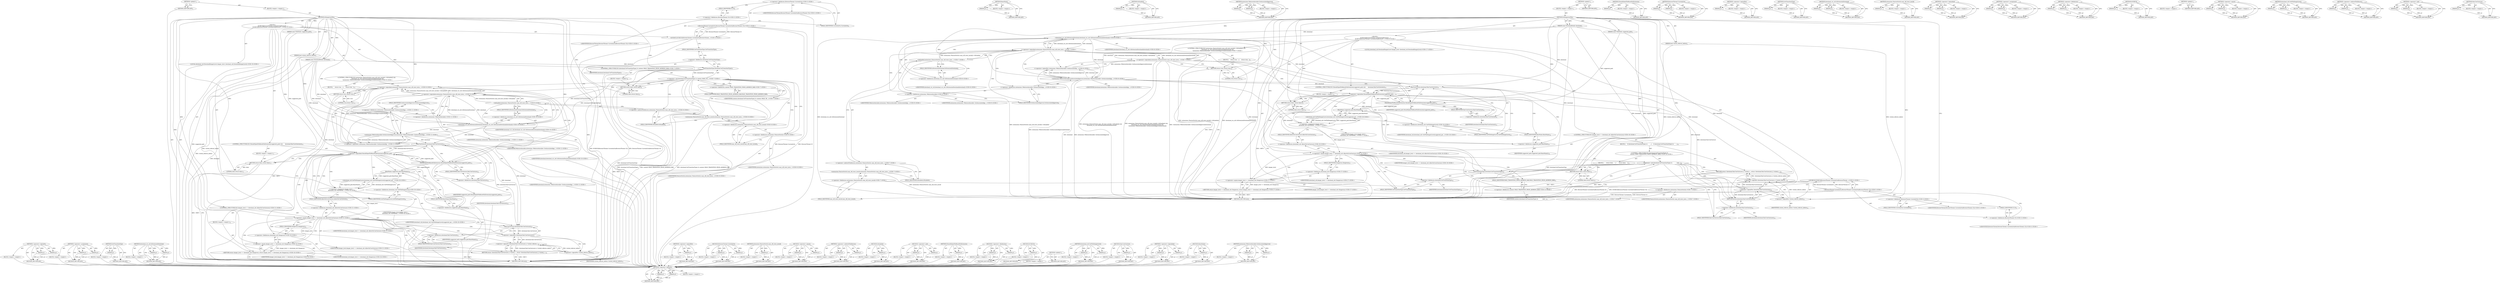 digraph "HasUserGesture" {
vulnerable_214 [label=<(METHOD,&lt;operator&gt;.logicalOr)>];
vulnerable_215 [label=<(PARAM,p1)>];
vulnerable_216 [label=<(PARAM,p2)>];
vulnerable_217 [label=<(BLOCK,&lt;empty&gt;,&lt;empty&gt;)>];
vulnerable_218 [label=<(METHOD_RETURN,ANY)>];
vulnerable_195 [label=<(METHOD,&lt;operator&gt;.assignment)>];
vulnerable_196 [label=<(PARAM,p1)>];
vulnerable_197 [label=<(PARAM,p2)>];
vulnerable_198 [label=<(BLOCK,&lt;empty&gt;,&lt;empty&gt;)>];
vulnerable_199 [label=<(METHOD_RETURN,ANY)>];
vulnerable_151 [label=<(METHOD,GetTransitionType)>];
vulnerable_152 [label=<(PARAM,p1)>];
vulnerable_153 [label=<(BLOCK,&lt;empty&gt;,&lt;empty&gt;)>];
vulnerable_154 [label=<(METHOD_RETURN,ANY)>];
vulnerable_173 [label=<(METHOD,download_crx_util.IsExtensionDownload)>];
vulnerable_174 [label=<(PARAM,p1)>];
vulnerable_175 [label=<(PARAM,p2)>];
vulnerable_176 [label=<(BLOCK,&lt;empty&gt;,&lt;empty&gt;)>];
vulnerable_177 [label=<(METHOD_RETURN,ANY)>];
vulnerable_6 [label=<(METHOD,&lt;global&gt;)<SUB>1</SUB>>];
vulnerable_7 [label=<(BLOCK,&lt;empty&gt;,&lt;empty&gt;)<SUB>1</SUB>>];
vulnerable_8 [label=<(METHOD,IsDangerousFile)<SUB>1</SUB>>];
vulnerable_9 [label=<(PARAM,const DownloadItem&amp; download)<SUB>2</SUB>>];
vulnerable_10 [label=<(PARAM,const FilePath&amp; suggested_path)<SUB>3</SUB>>];
vulnerable_11 [label=<(PARAM,bool visited_referrer_before)<SUB>4</SUB>>];
vulnerable_12 [label="<(BLOCK,{
   DCHECK(BrowserThread::CurrentlyOn(BrowserT...,{
   DCHECK(BrowserThread::CurrentlyOn(BrowserT...)<SUB>4</SUB>>"];
vulnerable_13 [label="<(DCHECK,DCHECK(BrowserThread::CurrentlyOn(BrowserThread...)<SUB>5</SUB>>"];
vulnerable_14 [label="<(BrowserThread.CurrentlyOn,BrowserThread::CurrentlyOn(BrowserThread::UI))<SUB>5</SUB>>"];
vulnerable_15 [label="<(&lt;operator&gt;.fieldAccess,BrowserThread::CurrentlyOn)<SUB>5</SUB>>"];
vulnerable_16 [label="<(IDENTIFIER,BrowserThread,BrowserThread::CurrentlyOn(BrowserThread::UI))<SUB>5</SUB>>"];
vulnerable_17 [label=<(FIELD_IDENTIFIER,CurrentlyOn,CurrentlyOn)<SUB>5</SUB>>];
vulnerable_18 [label="<(&lt;operator&gt;.fieldAccess,BrowserThread::UI)<SUB>5</SUB>>"];
vulnerable_19 [label="<(IDENTIFIER,BrowserThread,BrowserThread::CurrentlyOn(BrowserThread::UI))<SUB>5</SUB>>"];
vulnerable_20 [label=<(FIELD_IDENTIFIER,UI,UI)<SUB>5</SUB>>];
vulnerable_21 [label="<(CONTROL_STRUCTURE,IF,if (download.GetTransitionType() &amp; content::PAGE_TRANSITION_FROM_ADDRESS_BAR))<SUB>7</SUB>>"];
vulnerable_22 [label="<(&lt;operator&gt;.and,download.GetTransitionType() &amp; content::PAGE_TR...)<SUB>7</SUB>>"];
vulnerable_23 [label=<(GetTransitionType,download.GetTransitionType())<SUB>7</SUB>>];
vulnerable_24 [label=<(&lt;operator&gt;.fieldAccess,download.GetTransitionType)<SUB>7</SUB>>];
vulnerable_25 [label=<(IDENTIFIER,download,download.GetTransitionType())<SUB>7</SUB>>];
vulnerable_26 [label=<(FIELD_IDENTIFIER,GetTransitionType,GetTransitionType)<SUB>7</SUB>>];
vulnerable_27 [label="<(&lt;operator&gt;.fieldAccess,content::PAGE_TRANSITION_FROM_ADDRESS_BAR)<SUB>7</SUB>>"];
vulnerable_28 [label="<(IDENTIFIER,content,download.GetTransitionType() &amp; content::PAGE_TR...)<SUB>7</SUB>>"];
vulnerable_29 [label=<(FIELD_IDENTIFIER,PAGE_TRANSITION_FROM_ADDRESS_BAR,PAGE_TRANSITION_FROM_ADDRESS_BAR)<SUB>7</SUB>>];
vulnerable_30 [label=<(BLOCK,&lt;empty&gt;,&lt;empty&gt;)<SUB>8</SUB>>];
vulnerable_31 [label=<(RETURN,return false;,return false;)<SUB>8</SUB>>];
vulnerable_32 [label=<(LITERAL,false,return false;)<SUB>8</SUB>>];
vulnerable_33 [label="<(CONTROL_STRUCTURE,IF,if (extensions::FeatureSwitch::easy_off_store_install()-&gt;IsEnabled() &amp;&amp;
      download_crx_util::IsExtensionDownload(download) &amp;&amp;
      !extensions::WebstoreInstaller::GetAssociatedApproval(download)))<SUB>9</SUB>>"];
vulnerable_34 [label="<(&lt;operator&gt;.logicalAnd,extensions::FeatureSwitch::easy_off_store_insta...)<SUB>9</SUB>>"];
vulnerable_35 [label="<(&lt;operator&gt;.logicalAnd,extensions::FeatureSwitch::easy_off_store_insta...)<SUB>9</SUB>>"];
vulnerable_36 [label="<(IsEnabled,extensions::FeatureSwitch::easy_off_store_insta...)<SUB>9</SUB>>"];
vulnerable_37 [label="<(&lt;operator&gt;.indirectFieldAccess,extensions::FeatureSwitch::easy_off_store_insta...)<SUB>9</SUB>>"];
vulnerable_38 [label="<(extensions.FeatureSwitch.easy_off_store_install,extensions::FeatureSwitch::easy_off_store_insta...)<SUB>9</SUB>>"];
vulnerable_39 [label="<(&lt;operator&gt;.fieldAccess,extensions::FeatureSwitch::easy_off_store_install)<SUB>9</SUB>>"];
vulnerable_40 [label="<(&lt;operator&gt;.fieldAccess,extensions::FeatureSwitch)<SUB>9</SUB>>"];
vulnerable_41 [label="<(IDENTIFIER,extensions,extensions::FeatureSwitch::easy_off_store_insta...)<SUB>9</SUB>>"];
vulnerable_42 [label="<(IDENTIFIER,FeatureSwitch,extensions::FeatureSwitch::easy_off_store_insta...)<SUB>9</SUB>>"];
vulnerable_43 [label=<(FIELD_IDENTIFIER,easy_off_store_install,easy_off_store_install)<SUB>9</SUB>>];
vulnerable_44 [label=<(FIELD_IDENTIFIER,IsEnabled,IsEnabled)<SUB>9</SUB>>];
vulnerable_45 [label="<(download_crx_util.IsExtensionDownload,download_crx_util::IsExtensionDownload(download))<SUB>10</SUB>>"];
vulnerable_46 [label="<(&lt;operator&gt;.fieldAccess,download_crx_util::IsExtensionDownload)<SUB>10</SUB>>"];
vulnerable_47 [label="<(IDENTIFIER,download_crx_util,download_crx_util::IsExtensionDownload(download))<SUB>10</SUB>>"];
vulnerable_48 [label=<(FIELD_IDENTIFIER,IsExtensionDownload,IsExtensionDownload)<SUB>10</SUB>>];
vulnerable_49 [label="<(IDENTIFIER,download,download_crx_util::IsExtensionDownload(download))<SUB>10</SUB>>"];
vulnerable_50 [label="<(&lt;operator&gt;.logicalNot,!extensions::WebstoreInstaller::GetAssociatedAp...)<SUB>11</SUB>>"];
vulnerable_51 [label="<(extensions.WebstoreInstaller.GetAssociatedApproval,extensions::WebstoreInstaller::GetAssociatedApp...)<SUB>11</SUB>>"];
vulnerable_52 [label="<(&lt;operator&gt;.fieldAccess,extensions::WebstoreInstaller::GetAssociatedApp...)<SUB>11</SUB>>"];
vulnerable_53 [label="<(&lt;operator&gt;.fieldAccess,extensions::WebstoreInstaller)<SUB>11</SUB>>"];
vulnerable_54 [label="<(IDENTIFIER,extensions,extensions::WebstoreInstaller::GetAssociatedApp...)<SUB>11</SUB>>"];
vulnerable_55 [label="<(IDENTIFIER,WebstoreInstaller,extensions::WebstoreInstaller::GetAssociatedApp...)<SUB>11</SUB>>"];
vulnerable_56 [label=<(FIELD_IDENTIFIER,GetAssociatedApproval,GetAssociatedApproval)<SUB>11</SUB>>];
vulnerable_57 [label="<(IDENTIFIER,download,extensions::WebstoreInstaller::GetAssociatedApp...)<SUB>11</SUB>>"];
vulnerable_58 [label=<(BLOCK,{
    return true;
  },{
    return true;
  })<SUB>11</SUB>>];
vulnerable_59 [label=<(RETURN,return true;,return true;)<SUB>12</SUB>>];
vulnerable_60 [label=<(LITERAL,true,return true;)<SUB>12</SUB>>];
vulnerable_61 [label=<(CONTROL_STRUCTURE,IF,if (ShouldOpenFileBasedOnExtension(suggested_path) &amp;&amp;
      download.HasUserGesture()))<SUB>15</SUB>>];
vulnerable_62 [label=<(&lt;operator&gt;.logicalAnd,ShouldOpenFileBasedOnExtension(suggested_path) ...)<SUB>15</SUB>>];
vulnerable_63 [label=<(ShouldOpenFileBasedOnExtension,ShouldOpenFileBasedOnExtension(suggested_path))<SUB>15</SUB>>];
vulnerable_64 [label=<(IDENTIFIER,suggested_path,ShouldOpenFileBasedOnExtension(suggested_path))<SUB>15</SUB>>];
vulnerable_65 [label=<(HasUserGesture,download.HasUserGesture())<SUB>16</SUB>>];
vulnerable_66 [label=<(&lt;operator&gt;.fieldAccess,download.HasUserGesture)<SUB>16</SUB>>];
vulnerable_67 [label=<(IDENTIFIER,download,download.HasUserGesture())<SUB>16</SUB>>];
vulnerable_68 [label=<(FIELD_IDENTIFIER,HasUserGesture,HasUserGesture)<SUB>16</SUB>>];
vulnerable_69 [label=<(BLOCK,&lt;empty&gt;,&lt;empty&gt;)<SUB>17</SUB>>];
vulnerable_70 [label=<(RETURN,return false;,return false;)<SUB>17</SUB>>];
vulnerable_71 [label=<(LITERAL,false,return false;)<SUB>17</SUB>>];
vulnerable_72 [label="<(LOCAL,download_util.DownloadDangerLevel danger_level: download_util.DownloadDangerLevel)<SUB>19</SUB>>"];
vulnerable_73 [label="<(&lt;operator&gt;.assignment,danger_level =
       download_util::GetFileDan...)<SUB>19</SUB>>"];
vulnerable_74 [label="<(IDENTIFIER,danger_level,danger_level =
       download_util::GetFileDan...)<SUB>19</SUB>>"];
vulnerable_75 [label="<(download_util.GetFileDangerLevel,download_util::GetFileDangerLevel(suggested_pat...)<SUB>20</SUB>>"];
vulnerable_76 [label="<(&lt;operator&gt;.fieldAccess,download_util::GetFileDangerLevel)<SUB>20</SUB>>"];
vulnerable_77 [label="<(IDENTIFIER,download_util,download_util::GetFileDangerLevel(suggested_pat...)<SUB>20</SUB>>"];
vulnerable_78 [label=<(FIELD_IDENTIFIER,GetFileDangerLevel,GetFileDangerLevel)<SUB>20</SUB>>];
vulnerable_79 [label=<(BaseName,suggested_path.BaseName())<SUB>20</SUB>>];
vulnerable_80 [label=<(&lt;operator&gt;.fieldAccess,suggested_path.BaseName)<SUB>20</SUB>>];
vulnerable_81 [label=<(IDENTIFIER,suggested_path,suggested_path.BaseName())<SUB>20</SUB>>];
vulnerable_82 [label=<(FIELD_IDENTIFIER,BaseName,BaseName)<SUB>20</SUB>>];
vulnerable_83 [label="<(CONTROL_STRUCTURE,IF,if (danger_level == download_util::AllowOnUserGesture))<SUB>21</SUB>>"];
vulnerable_84 [label="<(&lt;operator&gt;.equals,danger_level == download_util::AllowOnUserGesture)<SUB>21</SUB>>"];
vulnerable_85 [label="<(IDENTIFIER,danger_level,danger_level == download_util::AllowOnUserGesture)<SUB>21</SUB>>"];
vulnerable_86 [label="<(&lt;operator&gt;.fieldAccess,download_util::AllowOnUserGesture)<SUB>21</SUB>>"];
vulnerable_87 [label="<(IDENTIFIER,download_util,danger_level == download_util::AllowOnUserGesture)<SUB>21</SUB>>"];
vulnerable_88 [label=<(FIELD_IDENTIFIER,AllowOnUserGesture,AllowOnUserGesture)<SUB>21</SUB>>];
vulnerable_89 [label=<(BLOCK,&lt;empty&gt;,&lt;empty&gt;)<SUB>22</SUB>>];
vulnerable_90 [label=<(RETURN,return !download.HasUserGesture() || !visited_r...,return !download.HasUserGesture() || !visited_r...)<SUB>22</SUB>>];
vulnerable_91 [label=<(&lt;operator&gt;.logicalOr,!download.HasUserGesture() || !visited_referrer...)<SUB>22</SUB>>];
vulnerable_92 [label=<(&lt;operator&gt;.logicalNot,!download.HasUserGesture())<SUB>22</SUB>>];
vulnerable_93 [label=<(HasUserGesture,download.HasUserGesture())<SUB>22</SUB>>];
vulnerable_94 [label=<(&lt;operator&gt;.fieldAccess,download.HasUserGesture)<SUB>22</SUB>>];
vulnerable_95 [label=<(IDENTIFIER,download,download.HasUserGesture())<SUB>22</SUB>>];
vulnerable_96 [label=<(FIELD_IDENTIFIER,HasUserGesture,HasUserGesture)<SUB>22</SUB>>];
vulnerable_97 [label=<(&lt;operator&gt;.logicalNot,!visited_referrer_before)<SUB>22</SUB>>];
vulnerable_98 [label=<(IDENTIFIER,visited_referrer_before,!visited_referrer_before)<SUB>22</SUB>>];
vulnerable_99 [label="<(RETURN,return danger_level == download_util::Dangerous;,return danger_level == download_util::Dangerous;)<SUB>24</SUB>>"];
vulnerable_100 [label="<(&lt;operator&gt;.equals,danger_level == download_util::Dangerous)<SUB>24</SUB>>"];
vulnerable_101 [label="<(IDENTIFIER,danger_level,danger_level == download_util::Dangerous)<SUB>24</SUB>>"];
vulnerable_102 [label="<(&lt;operator&gt;.fieldAccess,download_util::Dangerous)<SUB>24</SUB>>"];
vulnerable_103 [label="<(IDENTIFIER,download_util,danger_level == download_util::Dangerous)<SUB>24</SUB>>"];
vulnerable_104 [label=<(FIELD_IDENTIFIER,Dangerous,Dangerous)<SUB>24</SUB>>];
vulnerable_105 [label=<(METHOD_RETURN,bool)<SUB>1</SUB>>];
vulnerable_107 [label=<(METHOD_RETURN,ANY)<SUB>1</SUB>>];
vulnerable_178 [label=<(METHOD,&lt;operator&gt;.logicalNot)>];
vulnerable_179 [label=<(PARAM,p1)>];
vulnerable_180 [label=<(BLOCK,&lt;empty&gt;,&lt;empty&gt;)>];
vulnerable_181 [label=<(METHOD_RETURN,ANY)>];
vulnerable_136 [label=<(METHOD,BrowserThread.CurrentlyOn)>];
vulnerable_137 [label=<(PARAM,p1)>];
vulnerable_138 [label=<(PARAM,p2)>];
vulnerable_139 [label=<(BLOCK,&lt;empty&gt;,&lt;empty&gt;)>];
vulnerable_140 [label=<(METHOD_RETURN,ANY)>];
vulnerable_169 [label=<(METHOD,extensions.FeatureSwitch.easy_off_store_install)>];
vulnerable_170 [label=<(PARAM,p1)>];
vulnerable_171 [label=<(BLOCK,&lt;empty&gt;,&lt;empty&gt;)>];
vulnerable_172 [label=<(METHOD_RETURN,ANY)>];
vulnerable_209 [label=<(METHOD,&lt;operator&gt;.equals)>];
vulnerable_210 [label=<(PARAM,p1)>];
vulnerable_211 [label=<(PARAM,p2)>];
vulnerable_212 [label=<(BLOCK,&lt;empty&gt;,&lt;empty&gt;)>];
vulnerable_213 [label=<(METHOD_RETURN,ANY)>];
vulnerable_164 [label=<(METHOD,&lt;operator&gt;.indirectFieldAccess)>];
vulnerable_165 [label=<(PARAM,p1)>];
vulnerable_166 [label=<(PARAM,p2)>];
vulnerable_167 [label=<(BLOCK,&lt;empty&gt;,&lt;empty&gt;)>];
vulnerable_168 [label=<(METHOD_RETURN,ANY)>];
vulnerable_160 [label=<(METHOD,IsEnabled)>];
vulnerable_161 [label=<(PARAM,p1)>];
vulnerable_162 [label=<(BLOCK,&lt;empty&gt;,&lt;empty&gt;)>];
vulnerable_163 [label=<(METHOD_RETURN,ANY)>];
vulnerable_146 [label=<(METHOD,&lt;operator&gt;.and)>];
vulnerable_147 [label=<(PARAM,p1)>];
vulnerable_148 [label=<(PARAM,p2)>];
vulnerable_149 [label=<(BLOCK,&lt;empty&gt;,&lt;empty&gt;)>];
vulnerable_150 [label=<(METHOD_RETURN,ANY)>];
vulnerable_187 [label=<(METHOD,ShouldOpenFileBasedOnExtension)>];
vulnerable_188 [label=<(PARAM,p1)>];
vulnerable_189 [label=<(BLOCK,&lt;empty&gt;,&lt;empty&gt;)>];
vulnerable_190 [label=<(METHOD_RETURN,ANY)>];
vulnerable_141 [label=<(METHOD,&lt;operator&gt;.fieldAccess)>];
vulnerable_142 [label=<(PARAM,p1)>];
vulnerable_143 [label=<(PARAM,p2)>];
vulnerable_144 [label=<(BLOCK,&lt;empty&gt;,&lt;empty&gt;)>];
vulnerable_145 [label=<(METHOD_RETURN,ANY)>];
vulnerable_132 [label=<(METHOD,DCHECK)>];
vulnerable_133 [label=<(PARAM,p1)>];
vulnerable_134 [label=<(BLOCK,&lt;empty&gt;,&lt;empty&gt;)>];
vulnerable_135 [label=<(METHOD_RETURN,ANY)>];
vulnerable_126 [label=<(METHOD,&lt;global&gt;)<SUB>1</SUB>>];
vulnerable_127 [label=<(BLOCK,&lt;empty&gt;,&lt;empty&gt;)>];
vulnerable_128 [label=<(METHOD_RETURN,ANY)>];
vulnerable_200 [label=<(METHOD,download_util.GetFileDangerLevel)>];
vulnerable_201 [label=<(PARAM,p1)>];
vulnerable_202 [label=<(PARAM,p2)>];
vulnerable_203 [label=<(BLOCK,&lt;empty&gt;,&lt;empty&gt;)>];
vulnerable_204 [label=<(METHOD_RETURN,ANY)>];
vulnerable_191 [label=<(METHOD,HasUserGesture)>];
vulnerable_192 [label=<(PARAM,p1)>];
vulnerable_193 [label=<(BLOCK,&lt;empty&gt;,&lt;empty&gt;)>];
vulnerable_194 [label=<(METHOD_RETURN,ANY)>];
vulnerable_155 [label=<(METHOD,&lt;operator&gt;.logicalAnd)>];
vulnerable_156 [label=<(PARAM,p1)>];
vulnerable_157 [label=<(PARAM,p2)>];
vulnerable_158 [label=<(BLOCK,&lt;empty&gt;,&lt;empty&gt;)>];
vulnerable_159 [label=<(METHOD_RETURN,ANY)>];
vulnerable_205 [label=<(METHOD,BaseName)>];
vulnerable_206 [label=<(PARAM,p1)>];
vulnerable_207 [label=<(BLOCK,&lt;empty&gt;,&lt;empty&gt;)>];
vulnerable_208 [label=<(METHOD_RETURN,ANY)>];
vulnerable_182 [label=<(METHOD,extensions.WebstoreInstaller.GetAssociatedApproval)>];
vulnerable_183 [label=<(PARAM,p1)>];
vulnerable_184 [label=<(PARAM,p2)>];
vulnerable_185 [label=<(BLOCK,&lt;empty&gt;,&lt;empty&gt;)>];
vulnerable_186 [label=<(METHOD_RETURN,ANY)>];
fixed_214 [label=<(METHOD,&lt;operator&gt;.logicalOr)>];
fixed_215 [label=<(PARAM,p1)>];
fixed_216 [label=<(PARAM,p2)>];
fixed_217 [label=<(BLOCK,&lt;empty&gt;,&lt;empty&gt;)>];
fixed_218 [label=<(METHOD_RETURN,ANY)>];
fixed_196 [label=<(METHOD,BaseName)>];
fixed_197 [label=<(PARAM,p1)>];
fixed_198 [label=<(BLOCK,&lt;empty&gt;,&lt;empty&gt;)>];
fixed_199 [label=<(METHOD_RETURN,ANY)>];
fixed_151 [label=<(METHOD,IsEnabled)>];
fixed_152 [label=<(PARAM,p1)>];
fixed_153 [label=<(BLOCK,&lt;empty&gt;,&lt;empty&gt;)>];
fixed_154 [label=<(METHOD_RETURN,ANY)>];
fixed_173 [label=<(METHOD,extensions.WebstoreInstaller.GetAssociatedApproval)>];
fixed_174 [label=<(PARAM,p1)>];
fixed_175 [label=<(PARAM,p2)>];
fixed_176 [label=<(BLOCK,&lt;empty&gt;,&lt;empty&gt;)>];
fixed_177 [label=<(METHOD_RETURN,ANY)>];
fixed_6 [label=<(METHOD,&lt;global&gt;)<SUB>1</SUB>>];
fixed_7 [label=<(BLOCK,&lt;empty&gt;,&lt;empty&gt;)<SUB>1</SUB>>];
fixed_8 [label=<(METHOD,IsDangerousFile)<SUB>1</SUB>>];
fixed_9 [label=<(PARAM,const DownloadItem&amp; download)<SUB>2</SUB>>];
fixed_10 [label=<(PARAM,const FilePath&amp; suggested_path)<SUB>3</SUB>>];
fixed_11 [label=<(PARAM,bool visited_referrer_before)<SUB>4</SUB>>];
fixed_12 [label="<(BLOCK,{
   DCHECK(BrowserThread::CurrentlyOn(BrowserT...,{
   DCHECK(BrowserThread::CurrentlyOn(BrowserT...)<SUB>4</SUB>>"];
fixed_13 [label="<(DCHECK,DCHECK(BrowserThread::CurrentlyOn(BrowserThread...)<SUB>5</SUB>>"];
fixed_14 [label="<(BrowserThread.CurrentlyOn,BrowserThread::CurrentlyOn(BrowserThread::UI))<SUB>5</SUB>>"];
fixed_15 [label="<(&lt;operator&gt;.fieldAccess,BrowserThread::CurrentlyOn)<SUB>5</SUB>>"];
fixed_16 [label="<(IDENTIFIER,BrowserThread,BrowserThread::CurrentlyOn(BrowserThread::UI))<SUB>5</SUB>>"];
fixed_17 [label=<(FIELD_IDENTIFIER,CurrentlyOn,CurrentlyOn)<SUB>5</SUB>>];
fixed_18 [label="<(&lt;operator&gt;.fieldAccess,BrowserThread::UI)<SUB>5</SUB>>"];
fixed_19 [label="<(IDENTIFIER,BrowserThread,BrowserThread::CurrentlyOn(BrowserThread::UI))<SUB>5</SUB>>"];
fixed_20 [label=<(FIELD_IDENTIFIER,UI,UI)<SUB>5</SUB>>];
fixed_21 [label="<(CONTROL_STRUCTURE,IF,if (extensions::FeatureSwitch::easy_off_store_install()-&gt;IsEnabled() &amp;&amp;
      download_crx_util::IsExtensionDownload(download) &amp;&amp;
      !extensions::WebstoreInstaller::GetAssociatedApproval(download)))<SUB>7</SUB>>"];
fixed_22 [label="<(&lt;operator&gt;.logicalAnd,extensions::FeatureSwitch::easy_off_store_insta...)<SUB>7</SUB>>"];
fixed_23 [label="<(&lt;operator&gt;.logicalAnd,extensions::FeatureSwitch::easy_off_store_insta...)<SUB>7</SUB>>"];
fixed_24 [label="<(IsEnabled,extensions::FeatureSwitch::easy_off_store_insta...)<SUB>7</SUB>>"];
fixed_25 [label="<(&lt;operator&gt;.indirectFieldAccess,extensions::FeatureSwitch::easy_off_store_insta...)<SUB>7</SUB>>"];
fixed_26 [label="<(extensions.FeatureSwitch.easy_off_store_install,extensions::FeatureSwitch::easy_off_store_insta...)<SUB>7</SUB>>"];
fixed_27 [label="<(&lt;operator&gt;.fieldAccess,extensions::FeatureSwitch::easy_off_store_install)<SUB>7</SUB>>"];
fixed_28 [label="<(&lt;operator&gt;.fieldAccess,extensions::FeatureSwitch)<SUB>7</SUB>>"];
fixed_29 [label="<(IDENTIFIER,extensions,extensions::FeatureSwitch::easy_off_store_insta...)<SUB>7</SUB>>"];
fixed_30 [label="<(IDENTIFIER,FeatureSwitch,extensions::FeatureSwitch::easy_off_store_insta...)<SUB>7</SUB>>"];
fixed_31 [label=<(FIELD_IDENTIFIER,easy_off_store_install,easy_off_store_install)<SUB>7</SUB>>];
fixed_32 [label=<(FIELD_IDENTIFIER,IsEnabled,IsEnabled)<SUB>7</SUB>>];
fixed_33 [label="<(download_crx_util.IsExtensionDownload,download_crx_util::IsExtensionDownload(download))<SUB>8</SUB>>"];
fixed_34 [label="<(&lt;operator&gt;.fieldAccess,download_crx_util::IsExtensionDownload)<SUB>8</SUB>>"];
fixed_35 [label="<(IDENTIFIER,download_crx_util,download_crx_util::IsExtensionDownload(download))<SUB>8</SUB>>"];
fixed_36 [label=<(FIELD_IDENTIFIER,IsExtensionDownload,IsExtensionDownload)<SUB>8</SUB>>];
fixed_37 [label="<(IDENTIFIER,download,download_crx_util::IsExtensionDownload(download))<SUB>8</SUB>>"];
fixed_38 [label="<(&lt;operator&gt;.logicalNot,!extensions::WebstoreInstaller::GetAssociatedAp...)<SUB>9</SUB>>"];
fixed_39 [label="<(extensions.WebstoreInstaller.GetAssociatedApproval,extensions::WebstoreInstaller::GetAssociatedApp...)<SUB>9</SUB>>"];
fixed_40 [label="<(&lt;operator&gt;.fieldAccess,extensions::WebstoreInstaller::GetAssociatedApp...)<SUB>9</SUB>>"];
fixed_41 [label="<(&lt;operator&gt;.fieldAccess,extensions::WebstoreInstaller)<SUB>9</SUB>>"];
fixed_42 [label="<(IDENTIFIER,extensions,extensions::WebstoreInstaller::GetAssociatedApp...)<SUB>9</SUB>>"];
fixed_43 [label="<(IDENTIFIER,WebstoreInstaller,extensions::WebstoreInstaller::GetAssociatedApp...)<SUB>9</SUB>>"];
fixed_44 [label=<(FIELD_IDENTIFIER,GetAssociatedApproval,GetAssociatedApproval)<SUB>9</SUB>>];
fixed_45 [label="<(IDENTIFIER,download,extensions::WebstoreInstaller::GetAssociatedApp...)<SUB>9</SUB>>"];
fixed_46 [label=<(BLOCK,{
    return true;
  },{
    return true;
  })<SUB>9</SUB>>];
fixed_47 [label=<(RETURN,return true;,return true;)<SUB>10</SUB>>];
fixed_48 [label=<(LITERAL,true,return true;)<SUB>10</SUB>>];
fixed_49 [label=<(CONTROL_STRUCTURE,IF,if (ShouldOpenFileBasedOnExtension(suggested_path) &amp;&amp;
      download.HasUserGesture()))<SUB>13</SUB>>];
fixed_50 [label=<(&lt;operator&gt;.logicalAnd,ShouldOpenFileBasedOnExtension(suggested_path) ...)<SUB>13</SUB>>];
fixed_51 [label=<(ShouldOpenFileBasedOnExtension,ShouldOpenFileBasedOnExtension(suggested_path))<SUB>13</SUB>>];
fixed_52 [label=<(IDENTIFIER,suggested_path,ShouldOpenFileBasedOnExtension(suggested_path))<SUB>13</SUB>>];
fixed_53 [label=<(HasUserGesture,download.HasUserGesture())<SUB>14</SUB>>];
fixed_54 [label=<(&lt;operator&gt;.fieldAccess,download.HasUserGesture)<SUB>14</SUB>>];
fixed_55 [label=<(IDENTIFIER,download,download.HasUserGesture())<SUB>14</SUB>>];
fixed_56 [label=<(FIELD_IDENTIFIER,HasUserGesture,HasUserGesture)<SUB>14</SUB>>];
fixed_57 [label=<(BLOCK,&lt;empty&gt;,&lt;empty&gt;)<SUB>15</SUB>>];
fixed_58 [label=<(RETURN,return false;,return false;)<SUB>15</SUB>>];
fixed_59 [label=<(LITERAL,false,return false;)<SUB>15</SUB>>];
fixed_60 [label="<(LOCAL,download_util.DownloadDangerLevel danger_level: download_util.DownloadDangerLevel)<SUB>17</SUB>>"];
fixed_61 [label="<(&lt;operator&gt;.assignment,danger_level =
       download_util::GetFileDan...)<SUB>17</SUB>>"];
fixed_62 [label="<(IDENTIFIER,danger_level,danger_level =
       download_util::GetFileDan...)<SUB>17</SUB>>"];
fixed_63 [label="<(download_util.GetFileDangerLevel,download_util::GetFileDangerLevel(suggested_pat...)<SUB>18</SUB>>"];
fixed_64 [label="<(&lt;operator&gt;.fieldAccess,download_util::GetFileDangerLevel)<SUB>18</SUB>>"];
fixed_65 [label="<(IDENTIFIER,download_util,download_util::GetFileDangerLevel(suggested_pat...)<SUB>18</SUB>>"];
fixed_66 [label=<(FIELD_IDENTIFIER,GetFileDangerLevel,GetFileDangerLevel)<SUB>18</SUB>>];
fixed_67 [label=<(BaseName,suggested_path.BaseName())<SUB>18</SUB>>];
fixed_68 [label=<(&lt;operator&gt;.fieldAccess,suggested_path.BaseName)<SUB>18</SUB>>];
fixed_69 [label=<(IDENTIFIER,suggested_path,suggested_path.BaseName())<SUB>18</SUB>>];
fixed_70 [label=<(FIELD_IDENTIFIER,BaseName,BaseName)<SUB>18</SUB>>];
fixed_71 [label="<(CONTROL_STRUCTURE,IF,if (danger_level == download_util::AllowOnUserGesture))<SUB>19</SUB>>"];
fixed_72 [label="<(&lt;operator&gt;.equals,danger_level == download_util::AllowOnUserGesture)<SUB>19</SUB>>"];
fixed_73 [label="<(IDENTIFIER,danger_level,danger_level == download_util::AllowOnUserGesture)<SUB>19</SUB>>"];
fixed_74 [label="<(&lt;operator&gt;.fieldAccess,download_util::AllowOnUserGesture)<SUB>19</SUB>>"];
fixed_75 [label="<(IDENTIFIER,download_util,danger_level == download_util::AllowOnUserGesture)<SUB>19</SUB>>"];
fixed_76 [label=<(FIELD_IDENTIFIER,AllowOnUserGesture,AllowOnUserGesture)<SUB>19</SUB>>];
fixed_77 [label=<(BLOCK,{
    if (download.GetTransitionType() &amp;
      ...,{
    if (download.GetTransitionType() &amp;
      ...)<SUB>19</SUB>>];
fixed_78 [label="<(CONTROL_STRUCTURE,IF,if (download.GetTransitionType() &amp;
            content::PAGE_TRANSITION_FROM_ADDRESS_BAR))<SUB>20</SUB>>"];
fixed_79 [label=<(&lt;operator&gt;.and,download.GetTransitionType() &amp;
            cont...)<SUB>20</SUB>>];
fixed_80 [label=<(GetTransitionType,download.GetTransitionType())<SUB>20</SUB>>];
fixed_81 [label=<(&lt;operator&gt;.fieldAccess,download.GetTransitionType)<SUB>20</SUB>>];
fixed_82 [label=<(IDENTIFIER,download,download.GetTransitionType())<SUB>20</SUB>>];
fixed_83 [label=<(FIELD_IDENTIFIER,GetTransitionType,GetTransitionType)<SUB>20</SUB>>];
fixed_84 [label="<(&lt;operator&gt;.fieldAccess,content::PAGE_TRANSITION_FROM_ADDRESS_BAR)<SUB>21</SUB>>"];
fixed_85 [label=<(IDENTIFIER,content,download.GetTransitionType() &amp;
            cont...)<SUB>21</SUB>>];
fixed_86 [label=<(FIELD_IDENTIFIER,PAGE_TRANSITION_FROM_ADDRESS_BAR,PAGE_TRANSITION_FROM_ADDRESS_BAR)<SUB>21</SUB>>];
fixed_87 [label=<(BLOCK,{
      return false;
    },{
      return false;
    })<SUB>21</SUB>>];
fixed_88 [label=<(RETURN,return false;,return false;)<SUB>22</SUB>>];
fixed_89 [label=<(LITERAL,false,return false;)<SUB>22</SUB>>];
fixed_90 [label=<(RETURN,return !download.HasUserGesture() || !visited_r...,return !download.HasUserGesture() || !visited_r...)<SUB>24</SUB>>];
fixed_91 [label=<(&lt;operator&gt;.logicalOr,!download.HasUserGesture() || !visited_referrer...)<SUB>24</SUB>>];
fixed_92 [label=<(&lt;operator&gt;.logicalNot,!download.HasUserGesture())<SUB>24</SUB>>];
fixed_93 [label=<(HasUserGesture,download.HasUserGesture())<SUB>24</SUB>>];
fixed_94 [label=<(&lt;operator&gt;.fieldAccess,download.HasUserGesture)<SUB>24</SUB>>];
fixed_95 [label=<(IDENTIFIER,download,download.HasUserGesture())<SUB>24</SUB>>];
fixed_96 [label=<(FIELD_IDENTIFIER,HasUserGesture,HasUserGesture)<SUB>24</SUB>>];
fixed_97 [label=<(&lt;operator&gt;.logicalNot,!visited_referrer_before)<SUB>24</SUB>>];
fixed_98 [label=<(IDENTIFIER,visited_referrer_before,!visited_referrer_before)<SUB>24</SUB>>];
fixed_99 [label="<(RETURN,return danger_level == download_util::Dangerous;,return danger_level == download_util::Dangerous;)<SUB>27</SUB>>"];
fixed_100 [label="<(&lt;operator&gt;.equals,danger_level == download_util::Dangerous)<SUB>27</SUB>>"];
fixed_101 [label="<(IDENTIFIER,danger_level,danger_level == download_util::Dangerous)<SUB>27</SUB>>"];
fixed_102 [label="<(&lt;operator&gt;.fieldAccess,download_util::Dangerous)<SUB>27</SUB>>"];
fixed_103 [label="<(IDENTIFIER,download_util,danger_level == download_util::Dangerous)<SUB>27</SUB>>"];
fixed_104 [label=<(FIELD_IDENTIFIER,Dangerous,Dangerous)<SUB>27</SUB>>];
fixed_105 [label=<(METHOD_RETURN,bool)<SUB>1</SUB>>];
fixed_107 [label=<(METHOD_RETURN,ANY)<SUB>1</SUB>>];
fixed_178 [label=<(METHOD,ShouldOpenFileBasedOnExtension)>];
fixed_179 [label=<(PARAM,p1)>];
fixed_180 [label=<(BLOCK,&lt;empty&gt;,&lt;empty&gt;)>];
fixed_181 [label=<(METHOD_RETURN,ANY)>];
fixed_136 [label=<(METHOD,BrowserThread.CurrentlyOn)>];
fixed_137 [label=<(PARAM,p1)>];
fixed_138 [label=<(PARAM,p2)>];
fixed_139 [label=<(BLOCK,&lt;empty&gt;,&lt;empty&gt;)>];
fixed_140 [label=<(METHOD_RETURN,ANY)>];
fixed_169 [label=<(METHOD,&lt;operator&gt;.logicalNot)>];
fixed_170 [label=<(PARAM,p1)>];
fixed_171 [label=<(BLOCK,&lt;empty&gt;,&lt;empty&gt;)>];
fixed_172 [label=<(METHOD_RETURN,ANY)>];
fixed_210 [label=<(METHOD,GetTransitionType)>];
fixed_211 [label=<(PARAM,p1)>];
fixed_212 [label=<(BLOCK,&lt;empty&gt;,&lt;empty&gt;)>];
fixed_213 [label=<(METHOD_RETURN,ANY)>];
fixed_164 [label=<(METHOD,download_crx_util.IsExtensionDownload)>];
fixed_165 [label=<(PARAM,p1)>];
fixed_166 [label=<(PARAM,p2)>];
fixed_167 [label=<(BLOCK,&lt;empty&gt;,&lt;empty&gt;)>];
fixed_168 [label=<(METHOD_RETURN,ANY)>];
fixed_160 [label=<(METHOD,extensions.FeatureSwitch.easy_off_store_install)>];
fixed_161 [label=<(PARAM,p1)>];
fixed_162 [label=<(BLOCK,&lt;empty&gt;,&lt;empty&gt;)>];
fixed_163 [label=<(METHOD_RETURN,ANY)>];
fixed_146 [label=<(METHOD,&lt;operator&gt;.logicalAnd)>];
fixed_147 [label=<(PARAM,p1)>];
fixed_148 [label=<(PARAM,p2)>];
fixed_149 [label=<(BLOCK,&lt;empty&gt;,&lt;empty&gt;)>];
fixed_150 [label=<(METHOD_RETURN,ANY)>];
fixed_186 [label=<(METHOD,&lt;operator&gt;.assignment)>];
fixed_187 [label=<(PARAM,p1)>];
fixed_188 [label=<(PARAM,p2)>];
fixed_189 [label=<(BLOCK,&lt;empty&gt;,&lt;empty&gt;)>];
fixed_190 [label=<(METHOD_RETURN,ANY)>];
fixed_141 [label=<(METHOD,&lt;operator&gt;.fieldAccess)>];
fixed_142 [label=<(PARAM,p1)>];
fixed_143 [label=<(PARAM,p2)>];
fixed_144 [label=<(BLOCK,&lt;empty&gt;,&lt;empty&gt;)>];
fixed_145 [label=<(METHOD_RETURN,ANY)>];
fixed_132 [label=<(METHOD,DCHECK)>];
fixed_133 [label=<(PARAM,p1)>];
fixed_134 [label=<(BLOCK,&lt;empty&gt;,&lt;empty&gt;)>];
fixed_135 [label=<(METHOD_RETURN,ANY)>];
fixed_126 [label=<(METHOD,&lt;global&gt;)<SUB>1</SUB>>];
fixed_127 [label=<(BLOCK,&lt;empty&gt;,&lt;empty&gt;)>];
fixed_128 [label=<(METHOD_RETURN,ANY)>];
fixed_200 [label=<(METHOD,&lt;operator&gt;.equals)>];
fixed_201 [label=<(PARAM,p1)>];
fixed_202 [label=<(PARAM,p2)>];
fixed_203 [label=<(BLOCK,&lt;empty&gt;,&lt;empty&gt;)>];
fixed_204 [label=<(METHOD_RETURN,ANY)>];
fixed_191 [label=<(METHOD,download_util.GetFileDangerLevel)>];
fixed_192 [label=<(PARAM,p1)>];
fixed_193 [label=<(PARAM,p2)>];
fixed_194 [label=<(BLOCK,&lt;empty&gt;,&lt;empty&gt;)>];
fixed_195 [label=<(METHOD_RETURN,ANY)>];
fixed_155 [label=<(METHOD,&lt;operator&gt;.indirectFieldAccess)>];
fixed_156 [label=<(PARAM,p1)>];
fixed_157 [label=<(PARAM,p2)>];
fixed_158 [label=<(BLOCK,&lt;empty&gt;,&lt;empty&gt;)>];
fixed_159 [label=<(METHOD_RETURN,ANY)>];
fixed_205 [label=<(METHOD,&lt;operator&gt;.and)>];
fixed_206 [label=<(PARAM,p1)>];
fixed_207 [label=<(PARAM,p2)>];
fixed_208 [label=<(BLOCK,&lt;empty&gt;,&lt;empty&gt;)>];
fixed_209 [label=<(METHOD_RETURN,ANY)>];
fixed_182 [label=<(METHOD,HasUserGesture)>];
fixed_183 [label=<(PARAM,p1)>];
fixed_184 [label=<(BLOCK,&lt;empty&gt;,&lt;empty&gt;)>];
fixed_185 [label=<(METHOD_RETURN,ANY)>];
vulnerable_214 -> vulnerable_215  [key=0, label="AST: "];
vulnerable_214 -> vulnerable_215  [key=1, label="DDG: "];
vulnerable_214 -> vulnerable_217  [key=0, label="AST: "];
vulnerable_214 -> vulnerable_216  [key=0, label="AST: "];
vulnerable_214 -> vulnerable_216  [key=1, label="DDG: "];
vulnerable_214 -> vulnerable_218  [key=0, label="AST: "];
vulnerable_214 -> vulnerable_218  [key=1, label="CFG: "];
vulnerable_215 -> vulnerable_218  [key=0, label="DDG: p1"];
vulnerable_216 -> vulnerable_218  [key=0, label="DDG: p2"];
vulnerable_217 -> fixed_214  [key=0];
vulnerable_218 -> fixed_214  [key=0];
vulnerable_195 -> vulnerable_196  [key=0, label="AST: "];
vulnerable_195 -> vulnerable_196  [key=1, label="DDG: "];
vulnerable_195 -> vulnerable_198  [key=0, label="AST: "];
vulnerable_195 -> vulnerable_197  [key=0, label="AST: "];
vulnerable_195 -> vulnerable_197  [key=1, label="DDG: "];
vulnerable_195 -> vulnerable_199  [key=0, label="AST: "];
vulnerable_195 -> vulnerable_199  [key=1, label="CFG: "];
vulnerable_196 -> vulnerable_199  [key=0, label="DDG: p1"];
vulnerable_197 -> vulnerable_199  [key=0, label="DDG: p2"];
vulnerable_198 -> fixed_214  [key=0];
vulnerable_199 -> fixed_214  [key=0];
vulnerable_151 -> vulnerable_152  [key=0, label="AST: "];
vulnerable_151 -> vulnerable_152  [key=1, label="DDG: "];
vulnerable_151 -> vulnerable_153  [key=0, label="AST: "];
vulnerable_151 -> vulnerable_154  [key=0, label="AST: "];
vulnerable_151 -> vulnerable_154  [key=1, label="CFG: "];
vulnerable_152 -> vulnerable_154  [key=0, label="DDG: p1"];
vulnerable_153 -> fixed_214  [key=0];
vulnerable_154 -> fixed_214  [key=0];
vulnerable_173 -> vulnerable_174  [key=0, label="AST: "];
vulnerable_173 -> vulnerable_174  [key=1, label="DDG: "];
vulnerable_173 -> vulnerable_176  [key=0, label="AST: "];
vulnerable_173 -> vulnerable_175  [key=0, label="AST: "];
vulnerable_173 -> vulnerable_175  [key=1, label="DDG: "];
vulnerable_173 -> vulnerable_177  [key=0, label="AST: "];
vulnerable_173 -> vulnerable_177  [key=1, label="CFG: "];
vulnerable_174 -> vulnerable_177  [key=0, label="DDG: p1"];
vulnerable_175 -> vulnerable_177  [key=0, label="DDG: p2"];
vulnerable_176 -> fixed_214  [key=0];
vulnerable_177 -> fixed_214  [key=0];
vulnerable_6 -> vulnerable_7  [key=0, label="AST: "];
vulnerable_6 -> vulnerable_107  [key=0, label="AST: "];
vulnerable_6 -> vulnerable_107  [key=1, label="CFG: "];
vulnerable_7 -> vulnerable_8  [key=0, label="AST: "];
vulnerable_8 -> vulnerable_9  [key=0, label="AST: "];
vulnerable_8 -> vulnerable_9  [key=1, label="DDG: "];
vulnerable_8 -> vulnerable_10  [key=0, label="AST: "];
vulnerable_8 -> vulnerable_10  [key=1, label="DDG: "];
vulnerable_8 -> vulnerable_11  [key=0, label="AST: "];
vulnerable_8 -> vulnerable_11  [key=1, label="DDG: "];
vulnerable_8 -> vulnerable_12  [key=0, label="AST: "];
vulnerable_8 -> vulnerable_105  [key=0, label="AST: "];
vulnerable_8 -> vulnerable_17  [key=0, label="CFG: "];
vulnerable_8 -> vulnerable_31  [key=0, label="DDG: "];
vulnerable_8 -> vulnerable_59  [key=0, label="DDG: "];
vulnerable_8 -> vulnerable_70  [key=0, label="DDG: "];
vulnerable_8 -> vulnerable_84  [key=0, label="DDG: "];
vulnerable_8 -> vulnerable_100  [key=0, label="DDG: "];
vulnerable_8 -> vulnerable_32  [key=0, label="DDG: "];
vulnerable_8 -> vulnerable_60  [key=0, label="DDG: "];
vulnerable_8 -> vulnerable_63  [key=0, label="DDG: "];
vulnerable_8 -> vulnerable_71  [key=0, label="DDG: "];
vulnerable_8 -> vulnerable_45  [key=0, label="DDG: "];
vulnerable_8 -> vulnerable_51  [key=0, label="DDG: "];
vulnerable_8 -> vulnerable_97  [key=0, label="DDG: "];
vulnerable_9 -> vulnerable_105  [key=0, label="DDG: download"];
vulnerable_9 -> vulnerable_23  [key=0, label="DDG: download"];
vulnerable_9 -> vulnerable_65  [key=0, label="DDG: download"];
vulnerable_9 -> vulnerable_45  [key=0, label="DDG: download"];
vulnerable_9 -> vulnerable_51  [key=0, label="DDG: download"];
vulnerable_9 -> vulnerable_93  [key=0, label="DDG: download"];
vulnerable_10 -> vulnerable_105  [key=0, label="DDG: suggested_path"];
vulnerable_10 -> vulnerable_63  [key=0, label="DDG: suggested_path"];
vulnerable_11 -> vulnerable_105  [key=0, label="DDG: visited_referrer_before"];
vulnerable_11 -> vulnerable_97  [key=0, label="DDG: visited_referrer_before"];
vulnerable_12 -> vulnerable_13  [key=0, label="AST: "];
vulnerable_12 -> vulnerable_21  [key=0, label="AST: "];
vulnerable_12 -> vulnerable_33  [key=0, label="AST: "];
vulnerable_12 -> vulnerable_61  [key=0, label="AST: "];
vulnerable_12 -> vulnerable_72  [key=0, label="AST: "];
vulnerable_12 -> vulnerable_73  [key=0, label="AST: "];
vulnerable_12 -> vulnerable_83  [key=0, label="AST: "];
vulnerable_12 -> vulnerable_99  [key=0, label="AST: "];
vulnerable_13 -> vulnerable_14  [key=0, label="AST: "];
vulnerable_13 -> vulnerable_26  [key=0, label="CFG: "];
vulnerable_13 -> vulnerable_105  [key=0, label="DDG: BrowserThread::CurrentlyOn(BrowserThread::UI)"];
vulnerable_13 -> vulnerable_105  [key=1, label="DDG: DCHECK(BrowserThread::CurrentlyOn(BrowserThread::UI))"];
vulnerable_14 -> vulnerable_15  [key=0, label="AST: "];
vulnerable_14 -> vulnerable_18  [key=0, label="AST: "];
vulnerable_14 -> vulnerable_13  [key=0, label="CFG: "];
vulnerable_14 -> vulnerable_13  [key=1, label="DDG: BrowserThread::CurrentlyOn"];
vulnerable_14 -> vulnerable_13  [key=2, label="DDG: BrowserThread::UI"];
vulnerable_14 -> vulnerable_105  [key=0, label="DDG: BrowserThread::CurrentlyOn"];
vulnerable_14 -> vulnerable_105  [key=1, label="DDG: BrowserThread::UI"];
vulnerable_15 -> vulnerable_16  [key=0, label="AST: "];
vulnerable_15 -> vulnerable_17  [key=0, label="AST: "];
vulnerable_15 -> vulnerable_20  [key=0, label="CFG: "];
vulnerable_16 -> fixed_214  [key=0];
vulnerable_17 -> vulnerable_15  [key=0, label="CFG: "];
vulnerable_18 -> vulnerable_19  [key=0, label="AST: "];
vulnerable_18 -> vulnerable_20  [key=0, label="AST: "];
vulnerable_18 -> vulnerable_14  [key=0, label="CFG: "];
vulnerable_19 -> fixed_214  [key=0];
vulnerable_20 -> vulnerable_18  [key=0, label="CFG: "];
vulnerable_21 -> vulnerable_22  [key=0, label="AST: "];
vulnerable_21 -> vulnerable_30  [key=0, label="AST: "];
vulnerable_22 -> vulnerable_23  [key=0, label="AST: "];
vulnerable_22 -> vulnerable_27  [key=0, label="AST: "];
vulnerable_22 -> vulnerable_31  [key=0, label="CFG: "];
vulnerable_22 -> vulnerable_31  [key=1, label="CDG: "];
vulnerable_22 -> vulnerable_40  [key=0, label="CFG: "];
vulnerable_22 -> vulnerable_40  [key=1, label="CDG: "];
vulnerable_22 -> vulnerable_105  [key=0, label="DDG: download.GetTransitionType()"];
vulnerable_22 -> vulnerable_105  [key=1, label="DDG: content::PAGE_TRANSITION_FROM_ADDRESS_BAR"];
vulnerable_22 -> vulnerable_105  [key=2, label="DDG: download.GetTransitionType() &amp; content::PAGE_TRANSITION_FROM_ADDRESS_BAR"];
vulnerable_22 -> vulnerable_34  [key=0, label="CDG: "];
vulnerable_22 -> vulnerable_37  [key=0, label="CDG: "];
vulnerable_22 -> vulnerable_38  [key=0, label="CDG: "];
vulnerable_22 -> vulnerable_44  [key=0, label="CDG: "];
vulnerable_22 -> vulnerable_35  [key=0, label="CDG: "];
vulnerable_22 -> vulnerable_43  [key=0, label="CDG: "];
vulnerable_22 -> vulnerable_36  [key=0, label="CDG: "];
vulnerable_22 -> vulnerable_39  [key=0, label="CDG: "];
vulnerable_23 -> vulnerable_24  [key=0, label="AST: "];
vulnerable_23 -> vulnerable_29  [key=0, label="CFG: "];
vulnerable_23 -> vulnerable_105  [key=0, label="DDG: download.GetTransitionType"];
vulnerable_23 -> vulnerable_22  [key=0, label="DDG: download.GetTransitionType"];
vulnerable_23 -> vulnerable_45  [key=0, label="DDG: download.GetTransitionType"];
vulnerable_23 -> vulnerable_51  [key=0, label="DDG: download.GetTransitionType"];
vulnerable_24 -> vulnerable_25  [key=0, label="AST: "];
vulnerable_24 -> vulnerable_26  [key=0, label="AST: "];
vulnerable_24 -> vulnerable_23  [key=0, label="CFG: "];
vulnerable_25 -> fixed_214  [key=0];
vulnerable_26 -> vulnerable_24  [key=0, label="CFG: "];
vulnerable_27 -> vulnerable_28  [key=0, label="AST: "];
vulnerable_27 -> vulnerable_29  [key=0, label="AST: "];
vulnerable_27 -> vulnerable_22  [key=0, label="CFG: "];
vulnerable_28 -> fixed_214  [key=0];
vulnerable_29 -> vulnerable_27  [key=0, label="CFG: "];
vulnerable_30 -> vulnerable_31  [key=0, label="AST: "];
vulnerable_31 -> vulnerable_32  [key=0, label="AST: "];
vulnerable_31 -> vulnerable_105  [key=0, label="CFG: "];
vulnerable_31 -> vulnerable_105  [key=1, label="DDG: &lt;RET&gt;"];
vulnerable_32 -> vulnerable_31  [key=0, label="DDG: false"];
vulnerable_33 -> vulnerable_34  [key=0, label="AST: "];
vulnerable_33 -> vulnerable_58  [key=0, label="AST: "];
vulnerable_34 -> vulnerable_35  [key=0, label="AST: "];
vulnerable_34 -> vulnerable_50  [key=0, label="AST: "];
vulnerable_34 -> vulnerable_59  [key=0, label="CFG: "];
vulnerable_34 -> vulnerable_59  [key=1, label="CDG: "];
vulnerable_34 -> vulnerable_63  [key=0, label="CFG: "];
vulnerable_34 -> vulnerable_63  [key=1, label="CDG: "];
vulnerable_34 -> vulnerable_62  [key=0, label="CDG: "];
vulnerable_35 -> vulnerable_36  [key=0, label="AST: "];
vulnerable_35 -> vulnerable_45  [key=0, label="AST: "];
vulnerable_35 -> vulnerable_34  [key=0, label="CFG: "];
vulnerable_35 -> vulnerable_34  [key=1, label="DDG: extensions::FeatureSwitch::easy_off_store_install()-&gt;IsEnabled()"];
vulnerable_35 -> vulnerable_34  [key=2, label="DDG: download_crx_util::IsExtensionDownload(download)"];
vulnerable_35 -> vulnerable_53  [key=0, label="CFG: "];
vulnerable_35 -> vulnerable_53  [key=1, label="CDG: "];
vulnerable_35 -> vulnerable_51  [key=0, label="CDG: "];
vulnerable_35 -> vulnerable_52  [key=0, label="CDG: "];
vulnerable_35 -> vulnerable_56  [key=0, label="CDG: "];
vulnerable_35 -> vulnerable_50  [key=0, label="CDG: "];
vulnerable_36 -> vulnerable_37  [key=0, label="AST: "];
vulnerable_36 -> vulnerable_35  [key=0, label="CFG: "];
vulnerable_36 -> vulnerable_35  [key=1, label="DDG: extensions::FeatureSwitch::easy_off_store_install()-&gt;IsEnabled"];
vulnerable_36 -> vulnerable_48  [key=0, label="CFG: "];
vulnerable_36 -> vulnerable_48  [key=1, label="CDG: "];
vulnerable_36 -> vulnerable_46  [key=0, label="CDG: "];
vulnerable_36 -> vulnerable_45  [key=0, label="CDG: "];
vulnerable_37 -> vulnerable_38  [key=0, label="AST: "];
vulnerable_37 -> vulnerable_44  [key=0, label="AST: "];
vulnerable_37 -> vulnerable_36  [key=0, label="CFG: "];
vulnerable_38 -> vulnerable_39  [key=0, label="AST: "];
vulnerable_38 -> vulnerable_44  [key=0, label="CFG: "];
vulnerable_39 -> vulnerable_40  [key=0, label="AST: "];
vulnerable_39 -> vulnerable_43  [key=0, label="AST: "];
vulnerable_39 -> vulnerable_38  [key=0, label="CFG: "];
vulnerable_40 -> vulnerable_41  [key=0, label="AST: "];
vulnerable_40 -> vulnerable_42  [key=0, label="AST: "];
vulnerable_40 -> vulnerable_43  [key=0, label="CFG: "];
vulnerable_41 -> fixed_214  [key=0];
vulnerable_42 -> fixed_214  [key=0];
vulnerable_43 -> vulnerable_39  [key=0, label="CFG: "];
vulnerable_44 -> vulnerable_37  [key=0, label="CFG: "];
vulnerable_45 -> vulnerable_46  [key=0, label="AST: "];
vulnerable_45 -> vulnerable_49  [key=0, label="AST: "];
vulnerable_45 -> vulnerable_35  [key=0, label="CFG: "];
vulnerable_45 -> vulnerable_35  [key=1, label="DDG: download_crx_util::IsExtensionDownload"];
vulnerable_45 -> vulnerable_35  [key=2, label="DDG: download"];
vulnerable_45 -> vulnerable_65  [key=0, label="DDG: download"];
vulnerable_45 -> vulnerable_51  [key=0, label="DDG: download"];
vulnerable_45 -> vulnerable_93  [key=0, label="DDG: download"];
vulnerable_46 -> vulnerable_47  [key=0, label="AST: "];
vulnerable_46 -> vulnerable_48  [key=0, label="AST: "];
vulnerable_46 -> vulnerable_45  [key=0, label="CFG: "];
vulnerable_47 -> fixed_214  [key=0];
vulnerable_48 -> vulnerable_46  [key=0, label="CFG: "];
vulnerable_49 -> fixed_214  [key=0];
vulnerable_50 -> vulnerable_51  [key=0, label="AST: "];
vulnerable_50 -> vulnerable_34  [key=0, label="CFG: "];
vulnerable_50 -> vulnerable_34  [key=1, label="DDG: extensions::WebstoreInstaller::GetAssociatedApproval(download)"];
vulnerable_51 -> vulnerable_52  [key=0, label="AST: "];
vulnerable_51 -> vulnerable_57  [key=0, label="AST: "];
vulnerable_51 -> vulnerable_50  [key=0, label="CFG: "];
vulnerable_51 -> vulnerable_50  [key=1, label="DDG: extensions::WebstoreInstaller::GetAssociatedApproval"];
vulnerable_51 -> vulnerable_50  [key=2, label="DDG: download"];
vulnerable_51 -> vulnerable_65  [key=0, label="DDG: download"];
vulnerable_51 -> vulnerable_93  [key=0, label="DDG: download"];
vulnerable_52 -> vulnerable_53  [key=0, label="AST: "];
vulnerable_52 -> vulnerable_56  [key=0, label="AST: "];
vulnerable_52 -> vulnerable_51  [key=0, label="CFG: "];
vulnerable_53 -> vulnerable_54  [key=0, label="AST: "];
vulnerable_53 -> vulnerable_55  [key=0, label="AST: "];
vulnerable_53 -> vulnerable_56  [key=0, label="CFG: "];
vulnerable_54 -> fixed_214  [key=0];
vulnerable_55 -> fixed_214  [key=0];
vulnerable_56 -> vulnerable_52  [key=0, label="CFG: "];
vulnerable_57 -> fixed_214  [key=0];
vulnerable_58 -> vulnerable_59  [key=0, label="AST: "];
vulnerable_59 -> vulnerable_60  [key=0, label="AST: "];
vulnerable_59 -> vulnerable_105  [key=0, label="CFG: "];
vulnerable_59 -> vulnerable_105  [key=1, label="DDG: &lt;RET&gt;"];
vulnerable_60 -> vulnerable_59  [key=0, label="DDG: true"];
vulnerable_61 -> vulnerable_62  [key=0, label="AST: "];
vulnerable_61 -> vulnerable_69  [key=0, label="AST: "];
vulnerable_62 -> vulnerable_63  [key=0, label="AST: "];
vulnerable_62 -> vulnerable_65  [key=0, label="AST: "];
vulnerable_62 -> vulnerable_70  [key=0, label="CFG: "];
vulnerable_62 -> vulnerable_70  [key=1, label="CDG: "];
vulnerable_62 -> vulnerable_78  [key=0, label="CFG: "];
vulnerable_62 -> vulnerable_78  [key=1, label="CDG: "];
vulnerable_62 -> vulnerable_73  [key=0, label="CDG: "];
vulnerable_62 -> vulnerable_75  [key=0, label="CDG: "];
vulnerable_62 -> vulnerable_84  [key=0, label="CDG: "];
vulnerable_62 -> vulnerable_76  [key=0, label="CDG: "];
vulnerable_62 -> vulnerable_82  [key=0, label="CDG: "];
vulnerable_62 -> vulnerable_79  [key=0, label="CDG: "];
vulnerable_62 -> vulnerable_80  [key=0, label="CDG: "];
vulnerable_62 -> vulnerable_88  [key=0, label="CDG: "];
vulnerable_62 -> vulnerable_86  [key=0, label="CDG: "];
vulnerable_63 -> vulnerable_64  [key=0, label="AST: "];
vulnerable_63 -> vulnerable_62  [key=0, label="CFG: "];
vulnerable_63 -> vulnerable_62  [key=1, label="DDG: suggested_path"];
vulnerable_63 -> vulnerable_68  [key=0, label="CFG: "];
vulnerable_63 -> vulnerable_68  [key=1, label="CDG: "];
vulnerable_63 -> vulnerable_79  [key=0, label="DDG: suggested_path"];
vulnerable_63 -> vulnerable_66  [key=0, label="CDG: "];
vulnerable_63 -> vulnerable_65  [key=0, label="CDG: "];
vulnerable_64 -> fixed_214  [key=0];
vulnerable_65 -> vulnerable_66  [key=0, label="AST: "];
vulnerable_65 -> vulnerable_62  [key=0, label="CFG: "];
vulnerable_65 -> vulnerable_62  [key=1, label="DDG: download.HasUserGesture"];
vulnerable_65 -> vulnerable_93  [key=0, label="DDG: download.HasUserGesture"];
vulnerable_66 -> vulnerable_67  [key=0, label="AST: "];
vulnerable_66 -> vulnerable_68  [key=0, label="AST: "];
vulnerable_66 -> vulnerable_65  [key=0, label="CFG: "];
vulnerable_67 -> fixed_214  [key=0];
vulnerable_68 -> vulnerable_66  [key=0, label="CFG: "];
vulnerable_69 -> vulnerable_70  [key=0, label="AST: "];
vulnerable_70 -> vulnerable_71  [key=0, label="AST: "];
vulnerable_70 -> vulnerable_105  [key=0, label="CFG: "];
vulnerable_70 -> vulnerable_105  [key=1, label="DDG: &lt;RET&gt;"];
vulnerable_71 -> vulnerable_70  [key=0, label="DDG: false"];
vulnerable_72 -> fixed_214  [key=0];
vulnerable_73 -> vulnerable_74  [key=0, label="AST: "];
vulnerable_73 -> vulnerable_75  [key=0, label="AST: "];
vulnerable_73 -> vulnerable_88  [key=0, label="CFG: "];
vulnerable_73 -> vulnerable_84  [key=0, label="DDG: danger_level"];
vulnerable_74 -> fixed_214  [key=0];
vulnerable_75 -> vulnerable_76  [key=0, label="AST: "];
vulnerable_75 -> vulnerable_79  [key=0, label="AST: "];
vulnerable_75 -> vulnerable_73  [key=0, label="CFG: "];
vulnerable_75 -> vulnerable_73  [key=1, label="DDG: download_util::GetFileDangerLevel"];
vulnerable_75 -> vulnerable_73  [key=2, label="DDG: suggested_path.BaseName()"];
vulnerable_76 -> vulnerable_77  [key=0, label="AST: "];
vulnerable_76 -> vulnerable_78  [key=0, label="AST: "];
vulnerable_76 -> vulnerable_82  [key=0, label="CFG: "];
vulnerable_77 -> fixed_214  [key=0];
vulnerable_78 -> vulnerable_76  [key=0, label="CFG: "];
vulnerable_79 -> vulnerable_80  [key=0, label="AST: "];
vulnerable_79 -> vulnerable_75  [key=0, label="CFG: "];
vulnerable_79 -> vulnerable_75  [key=1, label="DDG: suggested_path.BaseName"];
vulnerable_80 -> vulnerable_81  [key=0, label="AST: "];
vulnerable_80 -> vulnerable_82  [key=0, label="AST: "];
vulnerable_80 -> vulnerable_79  [key=0, label="CFG: "];
vulnerable_81 -> fixed_214  [key=0];
vulnerable_82 -> vulnerable_80  [key=0, label="CFG: "];
vulnerable_83 -> vulnerable_84  [key=0, label="AST: "];
vulnerable_83 -> vulnerable_89  [key=0, label="AST: "];
vulnerable_84 -> vulnerable_85  [key=0, label="AST: "];
vulnerable_84 -> vulnerable_86  [key=0, label="AST: "];
vulnerable_84 -> vulnerable_96  [key=0, label="CFG: "];
vulnerable_84 -> vulnerable_96  [key=1, label="CDG: "];
vulnerable_84 -> vulnerable_104  [key=0, label="CFG: "];
vulnerable_84 -> vulnerable_104  [key=1, label="CDG: "];
vulnerable_84 -> vulnerable_100  [key=0, label="DDG: danger_level"];
vulnerable_84 -> vulnerable_100  [key=1, label="CDG: "];
vulnerable_84 -> vulnerable_94  [key=0, label="CDG: "];
vulnerable_84 -> vulnerable_99  [key=0, label="CDG: "];
vulnerable_84 -> vulnerable_102  [key=0, label="CDG: "];
vulnerable_84 -> vulnerable_92  [key=0, label="CDG: "];
vulnerable_84 -> vulnerable_91  [key=0, label="CDG: "];
vulnerable_84 -> vulnerable_93  [key=0, label="CDG: "];
vulnerable_84 -> vulnerable_90  [key=0, label="CDG: "];
vulnerable_85 -> fixed_214  [key=0];
vulnerable_86 -> vulnerable_87  [key=0, label="AST: "];
vulnerable_86 -> vulnerable_88  [key=0, label="AST: "];
vulnerable_86 -> vulnerable_84  [key=0, label="CFG: "];
vulnerable_87 -> fixed_214  [key=0];
vulnerable_88 -> vulnerable_86  [key=0, label="CFG: "];
vulnerable_89 -> vulnerable_90  [key=0, label="AST: "];
vulnerable_90 -> vulnerable_91  [key=0, label="AST: "];
vulnerable_90 -> vulnerable_105  [key=0, label="CFG: "];
vulnerable_90 -> vulnerable_105  [key=1, label="DDG: &lt;RET&gt;"];
vulnerable_91 -> vulnerable_92  [key=0, label="AST: "];
vulnerable_91 -> vulnerable_97  [key=0, label="AST: "];
vulnerable_91 -> vulnerable_90  [key=0, label="CFG: "];
vulnerable_91 -> vulnerable_90  [key=1, label="DDG: !download.HasUserGesture() || !visited_referrer_before"];
vulnerable_92 -> vulnerable_93  [key=0, label="AST: "];
vulnerable_92 -> vulnerable_91  [key=0, label="CFG: "];
vulnerable_92 -> vulnerable_91  [key=1, label="DDG: download.HasUserGesture()"];
vulnerable_92 -> vulnerable_97  [key=0, label="CFG: "];
vulnerable_92 -> vulnerable_97  [key=1, label="CDG: "];
vulnerable_93 -> vulnerable_94  [key=0, label="AST: "];
vulnerable_93 -> vulnerable_92  [key=0, label="CFG: "];
vulnerable_93 -> vulnerable_92  [key=1, label="DDG: download.HasUserGesture"];
vulnerable_94 -> vulnerable_95  [key=0, label="AST: "];
vulnerable_94 -> vulnerable_96  [key=0, label="AST: "];
vulnerable_94 -> vulnerable_93  [key=0, label="CFG: "];
vulnerable_95 -> fixed_214  [key=0];
vulnerable_96 -> vulnerable_94  [key=0, label="CFG: "];
vulnerable_97 -> vulnerable_98  [key=0, label="AST: "];
vulnerable_97 -> vulnerable_91  [key=0, label="CFG: "];
vulnerable_97 -> vulnerable_91  [key=1, label="DDG: visited_referrer_before"];
vulnerable_98 -> fixed_214  [key=0];
vulnerable_99 -> vulnerable_100  [key=0, label="AST: "];
vulnerable_99 -> vulnerable_105  [key=0, label="CFG: "];
vulnerable_99 -> vulnerable_105  [key=1, label="DDG: &lt;RET&gt;"];
vulnerable_100 -> vulnerable_101  [key=0, label="AST: "];
vulnerable_100 -> vulnerable_102  [key=0, label="AST: "];
vulnerable_100 -> vulnerable_99  [key=0, label="CFG: "];
vulnerable_100 -> vulnerable_99  [key=1, label="DDG: danger_level == download_util::Dangerous"];
vulnerable_101 -> fixed_214  [key=0];
vulnerable_102 -> vulnerable_103  [key=0, label="AST: "];
vulnerable_102 -> vulnerable_104  [key=0, label="AST: "];
vulnerable_102 -> vulnerable_100  [key=0, label="CFG: "];
vulnerable_103 -> fixed_214  [key=0];
vulnerable_104 -> vulnerable_102  [key=0, label="CFG: "];
vulnerable_105 -> fixed_214  [key=0];
vulnerable_107 -> fixed_214  [key=0];
vulnerable_178 -> vulnerable_179  [key=0, label="AST: "];
vulnerable_178 -> vulnerable_179  [key=1, label="DDG: "];
vulnerable_178 -> vulnerable_180  [key=0, label="AST: "];
vulnerable_178 -> vulnerable_181  [key=0, label="AST: "];
vulnerable_178 -> vulnerable_181  [key=1, label="CFG: "];
vulnerable_179 -> vulnerable_181  [key=0, label="DDG: p1"];
vulnerable_180 -> fixed_214  [key=0];
vulnerable_181 -> fixed_214  [key=0];
vulnerable_136 -> vulnerable_137  [key=0, label="AST: "];
vulnerable_136 -> vulnerable_137  [key=1, label="DDG: "];
vulnerable_136 -> vulnerable_139  [key=0, label="AST: "];
vulnerable_136 -> vulnerable_138  [key=0, label="AST: "];
vulnerable_136 -> vulnerable_138  [key=1, label="DDG: "];
vulnerable_136 -> vulnerable_140  [key=0, label="AST: "];
vulnerable_136 -> vulnerable_140  [key=1, label="CFG: "];
vulnerable_137 -> vulnerable_140  [key=0, label="DDG: p1"];
vulnerable_138 -> vulnerable_140  [key=0, label="DDG: p2"];
vulnerable_139 -> fixed_214  [key=0];
vulnerable_140 -> fixed_214  [key=0];
vulnerable_169 -> vulnerable_170  [key=0, label="AST: "];
vulnerable_169 -> vulnerable_170  [key=1, label="DDG: "];
vulnerable_169 -> vulnerable_171  [key=0, label="AST: "];
vulnerable_169 -> vulnerable_172  [key=0, label="AST: "];
vulnerable_169 -> vulnerable_172  [key=1, label="CFG: "];
vulnerable_170 -> vulnerable_172  [key=0, label="DDG: p1"];
vulnerable_171 -> fixed_214  [key=0];
vulnerable_172 -> fixed_214  [key=0];
vulnerable_209 -> vulnerable_210  [key=0, label="AST: "];
vulnerable_209 -> vulnerable_210  [key=1, label="DDG: "];
vulnerable_209 -> vulnerable_212  [key=0, label="AST: "];
vulnerable_209 -> vulnerable_211  [key=0, label="AST: "];
vulnerable_209 -> vulnerable_211  [key=1, label="DDG: "];
vulnerable_209 -> vulnerable_213  [key=0, label="AST: "];
vulnerable_209 -> vulnerable_213  [key=1, label="CFG: "];
vulnerable_210 -> vulnerable_213  [key=0, label="DDG: p1"];
vulnerable_211 -> vulnerable_213  [key=0, label="DDG: p2"];
vulnerable_212 -> fixed_214  [key=0];
vulnerable_213 -> fixed_214  [key=0];
vulnerable_164 -> vulnerable_165  [key=0, label="AST: "];
vulnerable_164 -> vulnerable_165  [key=1, label="DDG: "];
vulnerable_164 -> vulnerable_167  [key=0, label="AST: "];
vulnerable_164 -> vulnerable_166  [key=0, label="AST: "];
vulnerable_164 -> vulnerable_166  [key=1, label="DDG: "];
vulnerable_164 -> vulnerable_168  [key=0, label="AST: "];
vulnerable_164 -> vulnerable_168  [key=1, label="CFG: "];
vulnerable_165 -> vulnerable_168  [key=0, label="DDG: p1"];
vulnerable_166 -> vulnerable_168  [key=0, label="DDG: p2"];
vulnerable_167 -> fixed_214  [key=0];
vulnerable_168 -> fixed_214  [key=0];
vulnerable_160 -> vulnerable_161  [key=0, label="AST: "];
vulnerable_160 -> vulnerable_161  [key=1, label="DDG: "];
vulnerable_160 -> vulnerable_162  [key=0, label="AST: "];
vulnerable_160 -> vulnerable_163  [key=0, label="AST: "];
vulnerable_160 -> vulnerable_163  [key=1, label="CFG: "];
vulnerable_161 -> vulnerable_163  [key=0, label="DDG: p1"];
vulnerable_162 -> fixed_214  [key=0];
vulnerable_163 -> fixed_214  [key=0];
vulnerable_146 -> vulnerable_147  [key=0, label="AST: "];
vulnerable_146 -> vulnerable_147  [key=1, label="DDG: "];
vulnerable_146 -> vulnerable_149  [key=0, label="AST: "];
vulnerable_146 -> vulnerable_148  [key=0, label="AST: "];
vulnerable_146 -> vulnerable_148  [key=1, label="DDG: "];
vulnerable_146 -> vulnerable_150  [key=0, label="AST: "];
vulnerable_146 -> vulnerable_150  [key=1, label="CFG: "];
vulnerable_147 -> vulnerable_150  [key=0, label="DDG: p1"];
vulnerable_148 -> vulnerable_150  [key=0, label="DDG: p2"];
vulnerable_149 -> fixed_214  [key=0];
vulnerable_150 -> fixed_214  [key=0];
vulnerable_187 -> vulnerable_188  [key=0, label="AST: "];
vulnerable_187 -> vulnerable_188  [key=1, label="DDG: "];
vulnerable_187 -> vulnerable_189  [key=0, label="AST: "];
vulnerable_187 -> vulnerable_190  [key=0, label="AST: "];
vulnerable_187 -> vulnerable_190  [key=1, label="CFG: "];
vulnerable_188 -> vulnerable_190  [key=0, label="DDG: p1"];
vulnerable_189 -> fixed_214  [key=0];
vulnerable_190 -> fixed_214  [key=0];
vulnerable_141 -> vulnerable_142  [key=0, label="AST: "];
vulnerable_141 -> vulnerable_142  [key=1, label="DDG: "];
vulnerable_141 -> vulnerable_144  [key=0, label="AST: "];
vulnerable_141 -> vulnerable_143  [key=0, label="AST: "];
vulnerable_141 -> vulnerable_143  [key=1, label="DDG: "];
vulnerable_141 -> vulnerable_145  [key=0, label="AST: "];
vulnerable_141 -> vulnerable_145  [key=1, label="CFG: "];
vulnerable_142 -> vulnerable_145  [key=0, label="DDG: p1"];
vulnerable_143 -> vulnerable_145  [key=0, label="DDG: p2"];
vulnerable_144 -> fixed_214  [key=0];
vulnerable_145 -> fixed_214  [key=0];
vulnerable_132 -> vulnerable_133  [key=0, label="AST: "];
vulnerable_132 -> vulnerable_133  [key=1, label="DDG: "];
vulnerable_132 -> vulnerable_134  [key=0, label="AST: "];
vulnerable_132 -> vulnerable_135  [key=0, label="AST: "];
vulnerable_132 -> vulnerable_135  [key=1, label="CFG: "];
vulnerable_133 -> vulnerable_135  [key=0, label="DDG: p1"];
vulnerable_134 -> fixed_214  [key=0];
vulnerable_135 -> fixed_214  [key=0];
vulnerable_126 -> vulnerable_127  [key=0, label="AST: "];
vulnerable_126 -> vulnerable_128  [key=0, label="AST: "];
vulnerable_126 -> vulnerable_128  [key=1, label="CFG: "];
vulnerable_127 -> fixed_214  [key=0];
vulnerable_128 -> fixed_214  [key=0];
vulnerable_200 -> vulnerable_201  [key=0, label="AST: "];
vulnerable_200 -> vulnerable_201  [key=1, label="DDG: "];
vulnerable_200 -> vulnerable_203  [key=0, label="AST: "];
vulnerable_200 -> vulnerable_202  [key=0, label="AST: "];
vulnerable_200 -> vulnerable_202  [key=1, label="DDG: "];
vulnerable_200 -> vulnerable_204  [key=0, label="AST: "];
vulnerable_200 -> vulnerable_204  [key=1, label="CFG: "];
vulnerable_201 -> vulnerable_204  [key=0, label="DDG: p1"];
vulnerable_202 -> vulnerable_204  [key=0, label="DDG: p2"];
vulnerable_203 -> fixed_214  [key=0];
vulnerable_204 -> fixed_214  [key=0];
vulnerable_191 -> vulnerable_192  [key=0, label="AST: "];
vulnerable_191 -> vulnerable_192  [key=1, label="DDG: "];
vulnerable_191 -> vulnerable_193  [key=0, label="AST: "];
vulnerable_191 -> vulnerable_194  [key=0, label="AST: "];
vulnerable_191 -> vulnerable_194  [key=1, label="CFG: "];
vulnerable_192 -> vulnerable_194  [key=0, label="DDG: p1"];
vulnerable_193 -> fixed_214  [key=0];
vulnerable_194 -> fixed_214  [key=0];
vulnerable_155 -> vulnerable_156  [key=0, label="AST: "];
vulnerable_155 -> vulnerable_156  [key=1, label="DDG: "];
vulnerable_155 -> vulnerable_158  [key=0, label="AST: "];
vulnerable_155 -> vulnerable_157  [key=0, label="AST: "];
vulnerable_155 -> vulnerable_157  [key=1, label="DDG: "];
vulnerable_155 -> vulnerable_159  [key=0, label="AST: "];
vulnerable_155 -> vulnerable_159  [key=1, label="CFG: "];
vulnerable_156 -> vulnerable_159  [key=0, label="DDG: p1"];
vulnerable_157 -> vulnerable_159  [key=0, label="DDG: p2"];
vulnerable_158 -> fixed_214  [key=0];
vulnerable_159 -> fixed_214  [key=0];
vulnerable_205 -> vulnerable_206  [key=0, label="AST: "];
vulnerable_205 -> vulnerable_206  [key=1, label="DDG: "];
vulnerable_205 -> vulnerable_207  [key=0, label="AST: "];
vulnerable_205 -> vulnerable_208  [key=0, label="AST: "];
vulnerable_205 -> vulnerable_208  [key=1, label="CFG: "];
vulnerable_206 -> vulnerable_208  [key=0, label="DDG: p1"];
vulnerable_207 -> fixed_214  [key=0];
vulnerable_208 -> fixed_214  [key=0];
vulnerable_182 -> vulnerable_183  [key=0, label="AST: "];
vulnerable_182 -> vulnerable_183  [key=1, label="DDG: "];
vulnerable_182 -> vulnerable_185  [key=0, label="AST: "];
vulnerable_182 -> vulnerable_184  [key=0, label="AST: "];
vulnerable_182 -> vulnerable_184  [key=1, label="DDG: "];
vulnerable_182 -> vulnerable_186  [key=0, label="AST: "];
vulnerable_182 -> vulnerable_186  [key=1, label="CFG: "];
vulnerable_183 -> vulnerable_186  [key=0, label="DDG: p1"];
vulnerable_184 -> vulnerable_186  [key=0, label="DDG: p2"];
vulnerable_185 -> fixed_214  [key=0];
vulnerable_186 -> fixed_214  [key=0];
fixed_214 -> fixed_215  [key=0, label="AST: "];
fixed_214 -> fixed_215  [key=1, label="DDG: "];
fixed_214 -> fixed_217  [key=0, label="AST: "];
fixed_214 -> fixed_216  [key=0, label="AST: "];
fixed_214 -> fixed_216  [key=1, label="DDG: "];
fixed_214 -> fixed_218  [key=0, label="AST: "];
fixed_214 -> fixed_218  [key=1, label="CFG: "];
fixed_215 -> fixed_218  [key=0, label="DDG: p1"];
fixed_216 -> fixed_218  [key=0, label="DDG: p2"];
fixed_196 -> fixed_197  [key=0, label="AST: "];
fixed_196 -> fixed_197  [key=1, label="DDG: "];
fixed_196 -> fixed_198  [key=0, label="AST: "];
fixed_196 -> fixed_199  [key=0, label="AST: "];
fixed_196 -> fixed_199  [key=1, label="CFG: "];
fixed_197 -> fixed_199  [key=0, label="DDG: p1"];
fixed_151 -> fixed_152  [key=0, label="AST: "];
fixed_151 -> fixed_152  [key=1, label="DDG: "];
fixed_151 -> fixed_153  [key=0, label="AST: "];
fixed_151 -> fixed_154  [key=0, label="AST: "];
fixed_151 -> fixed_154  [key=1, label="CFG: "];
fixed_152 -> fixed_154  [key=0, label="DDG: p1"];
fixed_173 -> fixed_174  [key=0, label="AST: "];
fixed_173 -> fixed_174  [key=1, label="DDG: "];
fixed_173 -> fixed_176  [key=0, label="AST: "];
fixed_173 -> fixed_175  [key=0, label="AST: "];
fixed_173 -> fixed_175  [key=1, label="DDG: "];
fixed_173 -> fixed_177  [key=0, label="AST: "];
fixed_173 -> fixed_177  [key=1, label="CFG: "];
fixed_174 -> fixed_177  [key=0, label="DDG: p1"];
fixed_175 -> fixed_177  [key=0, label="DDG: p2"];
fixed_6 -> fixed_7  [key=0, label="AST: "];
fixed_6 -> fixed_107  [key=0, label="AST: "];
fixed_6 -> fixed_107  [key=1, label="CFG: "];
fixed_7 -> fixed_8  [key=0, label="AST: "];
fixed_8 -> fixed_9  [key=0, label="AST: "];
fixed_8 -> fixed_9  [key=1, label="DDG: "];
fixed_8 -> fixed_10  [key=0, label="AST: "];
fixed_8 -> fixed_10  [key=1, label="DDG: "];
fixed_8 -> fixed_11  [key=0, label="AST: "];
fixed_8 -> fixed_11  [key=1, label="DDG: "];
fixed_8 -> fixed_12  [key=0, label="AST: "];
fixed_8 -> fixed_105  [key=0, label="AST: "];
fixed_8 -> fixed_17  [key=0, label="CFG: "];
fixed_8 -> fixed_47  [key=0, label="DDG: "];
fixed_8 -> fixed_58  [key=0, label="DDG: "];
fixed_8 -> fixed_72  [key=0, label="DDG: "];
fixed_8 -> fixed_100  [key=0, label="DDG: "];
fixed_8 -> fixed_48  [key=0, label="DDG: "];
fixed_8 -> fixed_51  [key=0, label="DDG: "];
fixed_8 -> fixed_59  [key=0, label="DDG: "];
fixed_8 -> fixed_33  [key=0, label="DDG: "];
fixed_8 -> fixed_39  [key=0, label="DDG: "];
fixed_8 -> fixed_88  [key=0, label="DDG: "];
fixed_8 -> fixed_89  [key=0, label="DDG: "];
fixed_8 -> fixed_97  [key=0, label="DDG: "];
fixed_9 -> fixed_105  [key=0, label="DDG: download"];
fixed_9 -> fixed_53  [key=0, label="DDG: download"];
fixed_9 -> fixed_33  [key=0, label="DDG: download"];
fixed_9 -> fixed_39  [key=0, label="DDG: download"];
fixed_9 -> fixed_80  [key=0, label="DDG: download"];
fixed_9 -> fixed_93  [key=0, label="DDG: download"];
fixed_10 -> fixed_105  [key=0, label="DDG: suggested_path"];
fixed_10 -> fixed_51  [key=0, label="DDG: suggested_path"];
fixed_11 -> fixed_105  [key=0, label="DDG: visited_referrer_before"];
fixed_11 -> fixed_97  [key=0, label="DDG: visited_referrer_before"];
fixed_12 -> fixed_13  [key=0, label="AST: "];
fixed_12 -> fixed_21  [key=0, label="AST: "];
fixed_12 -> fixed_49  [key=0, label="AST: "];
fixed_12 -> fixed_60  [key=0, label="AST: "];
fixed_12 -> fixed_61  [key=0, label="AST: "];
fixed_12 -> fixed_71  [key=0, label="AST: "];
fixed_12 -> fixed_99  [key=0, label="AST: "];
fixed_13 -> fixed_14  [key=0, label="AST: "];
fixed_13 -> fixed_28  [key=0, label="CFG: "];
fixed_13 -> fixed_105  [key=0, label="DDG: BrowserThread::CurrentlyOn(BrowserThread::UI)"];
fixed_13 -> fixed_105  [key=1, label="DDG: DCHECK(BrowserThread::CurrentlyOn(BrowserThread::UI))"];
fixed_14 -> fixed_15  [key=0, label="AST: "];
fixed_14 -> fixed_18  [key=0, label="AST: "];
fixed_14 -> fixed_13  [key=0, label="CFG: "];
fixed_14 -> fixed_13  [key=1, label="DDG: BrowserThread::CurrentlyOn"];
fixed_14 -> fixed_13  [key=2, label="DDG: BrowserThread::UI"];
fixed_14 -> fixed_105  [key=0, label="DDG: BrowserThread::CurrentlyOn"];
fixed_14 -> fixed_105  [key=1, label="DDG: BrowserThread::UI"];
fixed_15 -> fixed_16  [key=0, label="AST: "];
fixed_15 -> fixed_17  [key=0, label="AST: "];
fixed_15 -> fixed_20  [key=0, label="CFG: "];
fixed_17 -> fixed_15  [key=0, label="CFG: "];
fixed_18 -> fixed_19  [key=0, label="AST: "];
fixed_18 -> fixed_20  [key=0, label="AST: "];
fixed_18 -> fixed_14  [key=0, label="CFG: "];
fixed_20 -> fixed_18  [key=0, label="CFG: "];
fixed_21 -> fixed_22  [key=0, label="AST: "];
fixed_21 -> fixed_46  [key=0, label="AST: "];
fixed_22 -> fixed_23  [key=0, label="AST: "];
fixed_22 -> fixed_38  [key=0, label="AST: "];
fixed_22 -> fixed_47  [key=0, label="CFG: "];
fixed_22 -> fixed_47  [key=1, label="CDG: "];
fixed_22 -> fixed_51  [key=0, label="CFG: "];
fixed_22 -> fixed_51  [key=1, label="CDG: "];
fixed_22 -> fixed_105  [key=0, label="DDG: extensions::FeatureSwitch::easy_off_store_install()-&gt;IsEnabled() &amp;&amp;
      download_crx_util::IsExtensionDownload(download)"];
fixed_22 -> fixed_105  [key=1, label="DDG: !extensions::WebstoreInstaller::GetAssociatedApproval(download)"];
fixed_22 -> fixed_105  [key=2, label="DDG: extensions::FeatureSwitch::easy_off_store_install()-&gt;IsEnabled() &amp;&amp;
      download_crx_util::IsExtensionDownload(download) &amp;&amp;
      !extensions::WebstoreInstaller::GetAssociatedApproval(download)"];
fixed_22 -> fixed_50  [key=0, label="CDG: "];
fixed_23 -> fixed_24  [key=0, label="AST: "];
fixed_23 -> fixed_33  [key=0, label="AST: "];
fixed_23 -> fixed_22  [key=0, label="CFG: "];
fixed_23 -> fixed_22  [key=1, label="DDG: extensions::FeatureSwitch::easy_off_store_install()-&gt;IsEnabled()"];
fixed_23 -> fixed_22  [key=2, label="DDG: download_crx_util::IsExtensionDownload(download)"];
fixed_23 -> fixed_41  [key=0, label="CFG: "];
fixed_23 -> fixed_41  [key=1, label="CDG: "];
fixed_23 -> fixed_105  [key=0, label="DDG: extensions::FeatureSwitch::easy_off_store_install()-&gt;IsEnabled()"];
fixed_23 -> fixed_105  [key=1, label="DDG: download_crx_util::IsExtensionDownload(download)"];
fixed_23 -> fixed_38  [key=0, label="CDG: "];
fixed_23 -> fixed_40  [key=0, label="CDG: "];
fixed_23 -> fixed_44  [key=0, label="CDG: "];
fixed_23 -> fixed_39  [key=0, label="CDG: "];
fixed_24 -> fixed_25  [key=0, label="AST: "];
fixed_24 -> fixed_23  [key=0, label="CFG: "];
fixed_24 -> fixed_23  [key=1, label="DDG: extensions::FeatureSwitch::easy_off_store_install()-&gt;IsEnabled"];
fixed_24 -> fixed_36  [key=0, label="CFG: "];
fixed_24 -> fixed_36  [key=1, label="CDG: "];
fixed_24 -> fixed_105  [key=0, label="DDG: extensions::FeatureSwitch::easy_off_store_install()-&gt;IsEnabled"];
fixed_24 -> fixed_34  [key=0, label="CDG: "];
fixed_24 -> fixed_33  [key=0, label="CDG: "];
fixed_25 -> fixed_26  [key=0, label="AST: "];
fixed_25 -> fixed_32  [key=0, label="AST: "];
fixed_25 -> fixed_24  [key=0, label="CFG: "];
fixed_26 -> fixed_27  [key=0, label="AST: "];
fixed_26 -> fixed_32  [key=0, label="CFG: "];
fixed_26 -> fixed_105  [key=0, label="DDG: extensions::FeatureSwitch::easy_off_store_install"];
fixed_27 -> fixed_28  [key=0, label="AST: "];
fixed_27 -> fixed_31  [key=0, label="AST: "];
fixed_27 -> fixed_26  [key=0, label="CFG: "];
fixed_28 -> fixed_29  [key=0, label="AST: "];
fixed_28 -> fixed_30  [key=0, label="AST: "];
fixed_28 -> fixed_31  [key=0, label="CFG: "];
fixed_31 -> fixed_27  [key=0, label="CFG: "];
fixed_32 -> fixed_25  [key=0, label="CFG: "];
fixed_33 -> fixed_34  [key=0, label="AST: "];
fixed_33 -> fixed_37  [key=0, label="AST: "];
fixed_33 -> fixed_23  [key=0, label="CFG: "];
fixed_33 -> fixed_23  [key=1, label="DDG: download_crx_util::IsExtensionDownload"];
fixed_33 -> fixed_23  [key=2, label="DDG: download"];
fixed_33 -> fixed_105  [key=0, label="DDG: download_crx_util::IsExtensionDownload"];
fixed_33 -> fixed_105  [key=1, label="DDG: download"];
fixed_33 -> fixed_53  [key=0, label="DDG: download"];
fixed_33 -> fixed_39  [key=0, label="DDG: download"];
fixed_33 -> fixed_80  [key=0, label="DDG: download"];
fixed_33 -> fixed_93  [key=0, label="DDG: download"];
fixed_34 -> fixed_35  [key=0, label="AST: "];
fixed_34 -> fixed_36  [key=0, label="AST: "];
fixed_34 -> fixed_33  [key=0, label="CFG: "];
fixed_36 -> fixed_34  [key=0, label="CFG: "];
fixed_38 -> fixed_39  [key=0, label="AST: "];
fixed_38 -> fixed_22  [key=0, label="CFG: "];
fixed_38 -> fixed_22  [key=1, label="DDG: extensions::WebstoreInstaller::GetAssociatedApproval(download)"];
fixed_38 -> fixed_105  [key=0, label="DDG: extensions::WebstoreInstaller::GetAssociatedApproval(download)"];
fixed_39 -> fixed_40  [key=0, label="AST: "];
fixed_39 -> fixed_45  [key=0, label="AST: "];
fixed_39 -> fixed_38  [key=0, label="CFG: "];
fixed_39 -> fixed_38  [key=1, label="DDG: extensions::WebstoreInstaller::GetAssociatedApproval"];
fixed_39 -> fixed_38  [key=2, label="DDG: download"];
fixed_39 -> fixed_105  [key=0, label="DDG: extensions::WebstoreInstaller::GetAssociatedApproval"];
fixed_39 -> fixed_105  [key=1, label="DDG: download"];
fixed_39 -> fixed_53  [key=0, label="DDG: download"];
fixed_39 -> fixed_80  [key=0, label="DDG: download"];
fixed_39 -> fixed_93  [key=0, label="DDG: download"];
fixed_40 -> fixed_41  [key=0, label="AST: "];
fixed_40 -> fixed_44  [key=0, label="AST: "];
fixed_40 -> fixed_39  [key=0, label="CFG: "];
fixed_41 -> fixed_42  [key=0, label="AST: "];
fixed_41 -> fixed_43  [key=0, label="AST: "];
fixed_41 -> fixed_44  [key=0, label="CFG: "];
fixed_44 -> fixed_40  [key=0, label="CFG: "];
fixed_46 -> fixed_47  [key=0, label="AST: "];
fixed_47 -> fixed_48  [key=0, label="AST: "];
fixed_47 -> fixed_105  [key=0, label="CFG: "];
fixed_47 -> fixed_105  [key=1, label="DDG: &lt;RET&gt;"];
fixed_48 -> fixed_47  [key=0, label="DDG: true"];
fixed_49 -> fixed_50  [key=0, label="AST: "];
fixed_49 -> fixed_57  [key=0, label="AST: "];
fixed_50 -> fixed_51  [key=0, label="AST: "];
fixed_50 -> fixed_53  [key=0, label="AST: "];
fixed_50 -> fixed_58  [key=0, label="CFG: "];
fixed_50 -> fixed_58  [key=1, label="CDG: "];
fixed_50 -> fixed_66  [key=0, label="CFG: "];
fixed_50 -> fixed_66  [key=1, label="CDG: "];
fixed_50 -> fixed_68  [key=0, label="CDG: "];
fixed_50 -> fixed_64  [key=0, label="CDG: "];
fixed_50 -> fixed_72  [key=0, label="CDG: "];
fixed_50 -> fixed_67  [key=0, label="CDG: "];
fixed_50 -> fixed_74  [key=0, label="CDG: "];
fixed_50 -> fixed_76  [key=0, label="CDG: "];
fixed_50 -> fixed_61  [key=0, label="CDG: "];
fixed_50 -> fixed_70  [key=0, label="CDG: "];
fixed_50 -> fixed_63  [key=0, label="CDG: "];
fixed_51 -> fixed_52  [key=0, label="AST: "];
fixed_51 -> fixed_50  [key=0, label="CFG: "];
fixed_51 -> fixed_50  [key=1, label="DDG: suggested_path"];
fixed_51 -> fixed_56  [key=0, label="CFG: "];
fixed_51 -> fixed_56  [key=1, label="CDG: "];
fixed_51 -> fixed_67  [key=0, label="DDG: suggested_path"];
fixed_51 -> fixed_54  [key=0, label="CDG: "];
fixed_51 -> fixed_53  [key=0, label="CDG: "];
fixed_53 -> fixed_54  [key=0, label="AST: "];
fixed_53 -> fixed_50  [key=0, label="CFG: "];
fixed_53 -> fixed_50  [key=1, label="DDG: download.HasUserGesture"];
fixed_53 -> fixed_93  [key=0, label="DDG: download.HasUserGesture"];
fixed_54 -> fixed_55  [key=0, label="AST: "];
fixed_54 -> fixed_56  [key=0, label="AST: "];
fixed_54 -> fixed_53  [key=0, label="CFG: "];
fixed_56 -> fixed_54  [key=0, label="CFG: "];
fixed_57 -> fixed_58  [key=0, label="AST: "];
fixed_58 -> fixed_59  [key=0, label="AST: "];
fixed_58 -> fixed_105  [key=0, label="CFG: "];
fixed_58 -> fixed_105  [key=1, label="DDG: &lt;RET&gt;"];
fixed_59 -> fixed_58  [key=0, label="DDG: false"];
fixed_61 -> fixed_62  [key=0, label="AST: "];
fixed_61 -> fixed_63  [key=0, label="AST: "];
fixed_61 -> fixed_76  [key=0, label="CFG: "];
fixed_61 -> fixed_72  [key=0, label="DDG: danger_level"];
fixed_63 -> fixed_64  [key=0, label="AST: "];
fixed_63 -> fixed_67  [key=0, label="AST: "];
fixed_63 -> fixed_61  [key=0, label="CFG: "];
fixed_63 -> fixed_61  [key=1, label="DDG: download_util::GetFileDangerLevel"];
fixed_63 -> fixed_61  [key=2, label="DDG: suggested_path.BaseName()"];
fixed_64 -> fixed_65  [key=0, label="AST: "];
fixed_64 -> fixed_66  [key=0, label="AST: "];
fixed_64 -> fixed_70  [key=0, label="CFG: "];
fixed_66 -> fixed_64  [key=0, label="CFG: "];
fixed_67 -> fixed_68  [key=0, label="AST: "];
fixed_67 -> fixed_63  [key=0, label="CFG: "];
fixed_67 -> fixed_63  [key=1, label="DDG: suggested_path.BaseName"];
fixed_68 -> fixed_69  [key=0, label="AST: "];
fixed_68 -> fixed_70  [key=0, label="AST: "];
fixed_68 -> fixed_67  [key=0, label="CFG: "];
fixed_70 -> fixed_68  [key=0, label="CFG: "];
fixed_71 -> fixed_72  [key=0, label="AST: "];
fixed_71 -> fixed_77  [key=0, label="AST: "];
fixed_72 -> fixed_73  [key=0, label="AST: "];
fixed_72 -> fixed_74  [key=0, label="AST: "];
fixed_72 -> fixed_83  [key=0, label="CFG: "];
fixed_72 -> fixed_83  [key=1, label="CDG: "];
fixed_72 -> fixed_104  [key=0, label="CFG: "];
fixed_72 -> fixed_104  [key=1, label="CDG: "];
fixed_72 -> fixed_100  [key=0, label="DDG: danger_level"];
fixed_72 -> fixed_100  [key=1, label="CDG: "];
fixed_72 -> fixed_99  [key=0, label="CDG: "];
fixed_72 -> fixed_81  [key=0, label="CDG: "];
fixed_72 -> fixed_84  [key=0, label="CDG: "];
fixed_72 -> fixed_102  [key=0, label="CDG: "];
fixed_72 -> fixed_79  [key=0, label="CDG: "];
fixed_72 -> fixed_80  [key=0, label="CDG: "];
fixed_72 -> fixed_86  [key=0, label="CDG: "];
fixed_74 -> fixed_75  [key=0, label="AST: "];
fixed_74 -> fixed_76  [key=0, label="AST: "];
fixed_74 -> fixed_72  [key=0, label="CFG: "];
fixed_76 -> fixed_74  [key=0, label="CFG: "];
fixed_77 -> fixed_78  [key=0, label="AST: "];
fixed_77 -> fixed_90  [key=0, label="AST: "];
fixed_78 -> fixed_79  [key=0, label="AST: "];
fixed_78 -> fixed_87  [key=0, label="AST: "];
fixed_79 -> fixed_80  [key=0, label="AST: "];
fixed_79 -> fixed_84  [key=0, label="AST: "];
fixed_79 -> fixed_88  [key=0, label="CFG: "];
fixed_79 -> fixed_88  [key=1, label="CDG: "];
fixed_79 -> fixed_96  [key=0, label="CFG: "];
fixed_79 -> fixed_96  [key=1, label="CDG: "];
fixed_79 -> fixed_94  [key=0, label="CDG: "];
fixed_79 -> fixed_92  [key=0, label="CDG: "];
fixed_79 -> fixed_91  [key=0, label="CDG: "];
fixed_79 -> fixed_93  [key=0, label="CDG: "];
fixed_79 -> fixed_90  [key=0, label="CDG: "];
fixed_80 -> fixed_81  [key=0, label="AST: "];
fixed_80 -> fixed_86  [key=0, label="CFG: "];
fixed_80 -> fixed_79  [key=0, label="DDG: download.GetTransitionType"];
fixed_81 -> fixed_82  [key=0, label="AST: "];
fixed_81 -> fixed_83  [key=0, label="AST: "];
fixed_81 -> fixed_80  [key=0, label="CFG: "];
fixed_83 -> fixed_81  [key=0, label="CFG: "];
fixed_84 -> fixed_85  [key=0, label="AST: "];
fixed_84 -> fixed_86  [key=0, label="AST: "];
fixed_84 -> fixed_79  [key=0, label="CFG: "];
fixed_86 -> fixed_84  [key=0, label="CFG: "];
fixed_87 -> fixed_88  [key=0, label="AST: "];
fixed_88 -> fixed_89  [key=0, label="AST: "];
fixed_88 -> fixed_105  [key=0, label="CFG: "];
fixed_88 -> fixed_105  [key=1, label="DDG: &lt;RET&gt;"];
fixed_89 -> fixed_88  [key=0, label="DDG: false"];
fixed_90 -> fixed_91  [key=0, label="AST: "];
fixed_90 -> fixed_105  [key=0, label="CFG: "];
fixed_90 -> fixed_105  [key=1, label="DDG: &lt;RET&gt;"];
fixed_91 -> fixed_92  [key=0, label="AST: "];
fixed_91 -> fixed_97  [key=0, label="AST: "];
fixed_91 -> fixed_90  [key=0, label="CFG: "];
fixed_91 -> fixed_90  [key=1, label="DDG: !download.HasUserGesture() || !visited_referrer_before"];
fixed_92 -> fixed_93  [key=0, label="AST: "];
fixed_92 -> fixed_91  [key=0, label="CFG: "];
fixed_92 -> fixed_91  [key=1, label="DDG: download.HasUserGesture()"];
fixed_92 -> fixed_97  [key=0, label="CFG: "];
fixed_92 -> fixed_97  [key=1, label="CDG: "];
fixed_93 -> fixed_94  [key=0, label="AST: "];
fixed_93 -> fixed_92  [key=0, label="CFG: "];
fixed_93 -> fixed_92  [key=1, label="DDG: download.HasUserGesture"];
fixed_94 -> fixed_95  [key=0, label="AST: "];
fixed_94 -> fixed_96  [key=0, label="AST: "];
fixed_94 -> fixed_93  [key=0, label="CFG: "];
fixed_96 -> fixed_94  [key=0, label="CFG: "];
fixed_97 -> fixed_98  [key=0, label="AST: "];
fixed_97 -> fixed_91  [key=0, label="CFG: "];
fixed_97 -> fixed_91  [key=1, label="DDG: visited_referrer_before"];
fixed_99 -> fixed_100  [key=0, label="AST: "];
fixed_99 -> fixed_105  [key=0, label="CFG: "];
fixed_99 -> fixed_105  [key=1, label="DDG: &lt;RET&gt;"];
fixed_100 -> fixed_101  [key=0, label="AST: "];
fixed_100 -> fixed_102  [key=0, label="AST: "];
fixed_100 -> fixed_99  [key=0, label="CFG: "];
fixed_100 -> fixed_99  [key=1, label="DDG: danger_level == download_util::Dangerous"];
fixed_102 -> fixed_103  [key=0, label="AST: "];
fixed_102 -> fixed_104  [key=0, label="AST: "];
fixed_102 -> fixed_100  [key=0, label="CFG: "];
fixed_104 -> fixed_102  [key=0, label="CFG: "];
fixed_178 -> fixed_179  [key=0, label="AST: "];
fixed_178 -> fixed_179  [key=1, label="DDG: "];
fixed_178 -> fixed_180  [key=0, label="AST: "];
fixed_178 -> fixed_181  [key=0, label="AST: "];
fixed_178 -> fixed_181  [key=1, label="CFG: "];
fixed_179 -> fixed_181  [key=0, label="DDG: p1"];
fixed_136 -> fixed_137  [key=0, label="AST: "];
fixed_136 -> fixed_137  [key=1, label="DDG: "];
fixed_136 -> fixed_139  [key=0, label="AST: "];
fixed_136 -> fixed_138  [key=0, label="AST: "];
fixed_136 -> fixed_138  [key=1, label="DDG: "];
fixed_136 -> fixed_140  [key=0, label="AST: "];
fixed_136 -> fixed_140  [key=1, label="CFG: "];
fixed_137 -> fixed_140  [key=0, label="DDG: p1"];
fixed_138 -> fixed_140  [key=0, label="DDG: p2"];
fixed_169 -> fixed_170  [key=0, label="AST: "];
fixed_169 -> fixed_170  [key=1, label="DDG: "];
fixed_169 -> fixed_171  [key=0, label="AST: "];
fixed_169 -> fixed_172  [key=0, label="AST: "];
fixed_169 -> fixed_172  [key=1, label="CFG: "];
fixed_170 -> fixed_172  [key=0, label="DDG: p1"];
fixed_210 -> fixed_211  [key=0, label="AST: "];
fixed_210 -> fixed_211  [key=1, label="DDG: "];
fixed_210 -> fixed_212  [key=0, label="AST: "];
fixed_210 -> fixed_213  [key=0, label="AST: "];
fixed_210 -> fixed_213  [key=1, label="CFG: "];
fixed_211 -> fixed_213  [key=0, label="DDG: p1"];
fixed_164 -> fixed_165  [key=0, label="AST: "];
fixed_164 -> fixed_165  [key=1, label="DDG: "];
fixed_164 -> fixed_167  [key=0, label="AST: "];
fixed_164 -> fixed_166  [key=0, label="AST: "];
fixed_164 -> fixed_166  [key=1, label="DDG: "];
fixed_164 -> fixed_168  [key=0, label="AST: "];
fixed_164 -> fixed_168  [key=1, label="CFG: "];
fixed_165 -> fixed_168  [key=0, label="DDG: p1"];
fixed_166 -> fixed_168  [key=0, label="DDG: p2"];
fixed_160 -> fixed_161  [key=0, label="AST: "];
fixed_160 -> fixed_161  [key=1, label="DDG: "];
fixed_160 -> fixed_162  [key=0, label="AST: "];
fixed_160 -> fixed_163  [key=0, label="AST: "];
fixed_160 -> fixed_163  [key=1, label="CFG: "];
fixed_161 -> fixed_163  [key=0, label="DDG: p1"];
fixed_146 -> fixed_147  [key=0, label="AST: "];
fixed_146 -> fixed_147  [key=1, label="DDG: "];
fixed_146 -> fixed_149  [key=0, label="AST: "];
fixed_146 -> fixed_148  [key=0, label="AST: "];
fixed_146 -> fixed_148  [key=1, label="DDG: "];
fixed_146 -> fixed_150  [key=0, label="AST: "];
fixed_146 -> fixed_150  [key=1, label="CFG: "];
fixed_147 -> fixed_150  [key=0, label="DDG: p1"];
fixed_148 -> fixed_150  [key=0, label="DDG: p2"];
fixed_186 -> fixed_187  [key=0, label="AST: "];
fixed_186 -> fixed_187  [key=1, label="DDG: "];
fixed_186 -> fixed_189  [key=0, label="AST: "];
fixed_186 -> fixed_188  [key=0, label="AST: "];
fixed_186 -> fixed_188  [key=1, label="DDG: "];
fixed_186 -> fixed_190  [key=0, label="AST: "];
fixed_186 -> fixed_190  [key=1, label="CFG: "];
fixed_187 -> fixed_190  [key=0, label="DDG: p1"];
fixed_188 -> fixed_190  [key=0, label="DDG: p2"];
fixed_141 -> fixed_142  [key=0, label="AST: "];
fixed_141 -> fixed_142  [key=1, label="DDG: "];
fixed_141 -> fixed_144  [key=0, label="AST: "];
fixed_141 -> fixed_143  [key=0, label="AST: "];
fixed_141 -> fixed_143  [key=1, label="DDG: "];
fixed_141 -> fixed_145  [key=0, label="AST: "];
fixed_141 -> fixed_145  [key=1, label="CFG: "];
fixed_142 -> fixed_145  [key=0, label="DDG: p1"];
fixed_143 -> fixed_145  [key=0, label="DDG: p2"];
fixed_132 -> fixed_133  [key=0, label="AST: "];
fixed_132 -> fixed_133  [key=1, label="DDG: "];
fixed_132 -> fixed_134  [key=0, label="AST: "];
fixed_132 -> fixed_135  [key=0, label="AST: "];
fixed_132 -> fixed_135  [key=1, label="CFG: "];
fixed_133 -> fixed_135  [key=0, label="DDG: p1"];
fixed_126 -> fixed_127  [key=0, label="AST: "];
fixed_126 -> fixed_128  [key=0, label="AST: "];
fixed_126 -> fixed_128  [key=1, label="CFG: "];
fixed_200 -> fixed_201  [key=0, label="AST: "];
fixed_200 -> fixed_201  [key=1, label="DDG: "];
fixed_200 -> fixed_203  [key=0, label="AST: "];
fixed_200 -> fixed_202  [key=0, label="AST: "];
fixed_200 -> fixed_202  [key=1, label="DDG: "];
fixed_200 -> fixed_204  [key=0, label="AST: "];
fixed_200 -> fixed_204  [key=1, label="CFG: "];
fixed_201 -> fixed_204  [key=0, label="DDG: p1"];
fixed_202 -> fixed_204  [key=0, label="DDG: p2"];
fixed_191 -> fixed_192  [key=0, label="AST: "];
fixed_191 -> fixed_192  [key=1, label="DDG: "];
fixed_191 -> fixed_194  [key=0, label="AST: "];
fixed_191 -> fixed_193  [key=0, label="AST: "];
fixed_191 -> fixed_193  [key=1, label="DDG: "];
fixed_191 -> fixed_195  [key=0, label="AST: "];
fixed_191 -> fixed_195  [key=1, label="CFG: "];
fixed_192 -> fixed_195  [key=0, label="DDG: p1"];
fixed_193 -> fixed_195  [key=0, label="DDG: p2"];
fixed_155 -> fixed_156  [key=0, label="AST: "];
fixed_155 -> fixed_156  [key=1, label="DDG: "];
fixed_155 -> fixed_158  [key=0, label="AST: "];
fixed_155 -> fixed_157  [key=0, label="AST: "];
fixed_155 -> fixed_157  [key=1, label="DDG: "];
fixed_155 -> fixed_159  [key=0, label="AST: "];
fixed_155 -> fixed_159  [key=1, label="CFG: "];
fixed_156 -> fixed_159  [key=0, label="DDG: p1"];
fixed_157 -> fixed_159  [key=0, label="DDG: p2"];
fixed_205 -> fixed_206  [key=0, label="AST: "];
fixed_205 -> fixed_206  [key=1, label="DDG: "];
fixed_205 -> fixed_208  [key=0, label="AST: "];
fixed_205 -> fixed_207  [key=0, label="AST: "];
fixed_205 -> fixed_207  [key=1, label="DDG: "];
fixed_205 -> fixed_209  [key=0, label="AST: "];
fixed_205 -> fixed_209  [key=1, label="CFG: "];
fixed_206 -> fixed_209  [key=0, label="DDG: p1"];
fixed_207 -> fixed_209  [key=0, label="DDG: p2"];
fixed_182 -> fixed_183  [key=0, label="AST: "];
fixed_182 -> fixed_183  [key=1, label="DDG: "];
fixed_182 -> fixed_184  [key=0, label="AST: "];
fixed_182 -> fixed_185  [key=0, label="AST: "];
fixed_182 -> fixed_185  [key=1, label="CFG: "];
fixed_183 -> fixed_185  [key=0, label="DDG: p1"];
}
